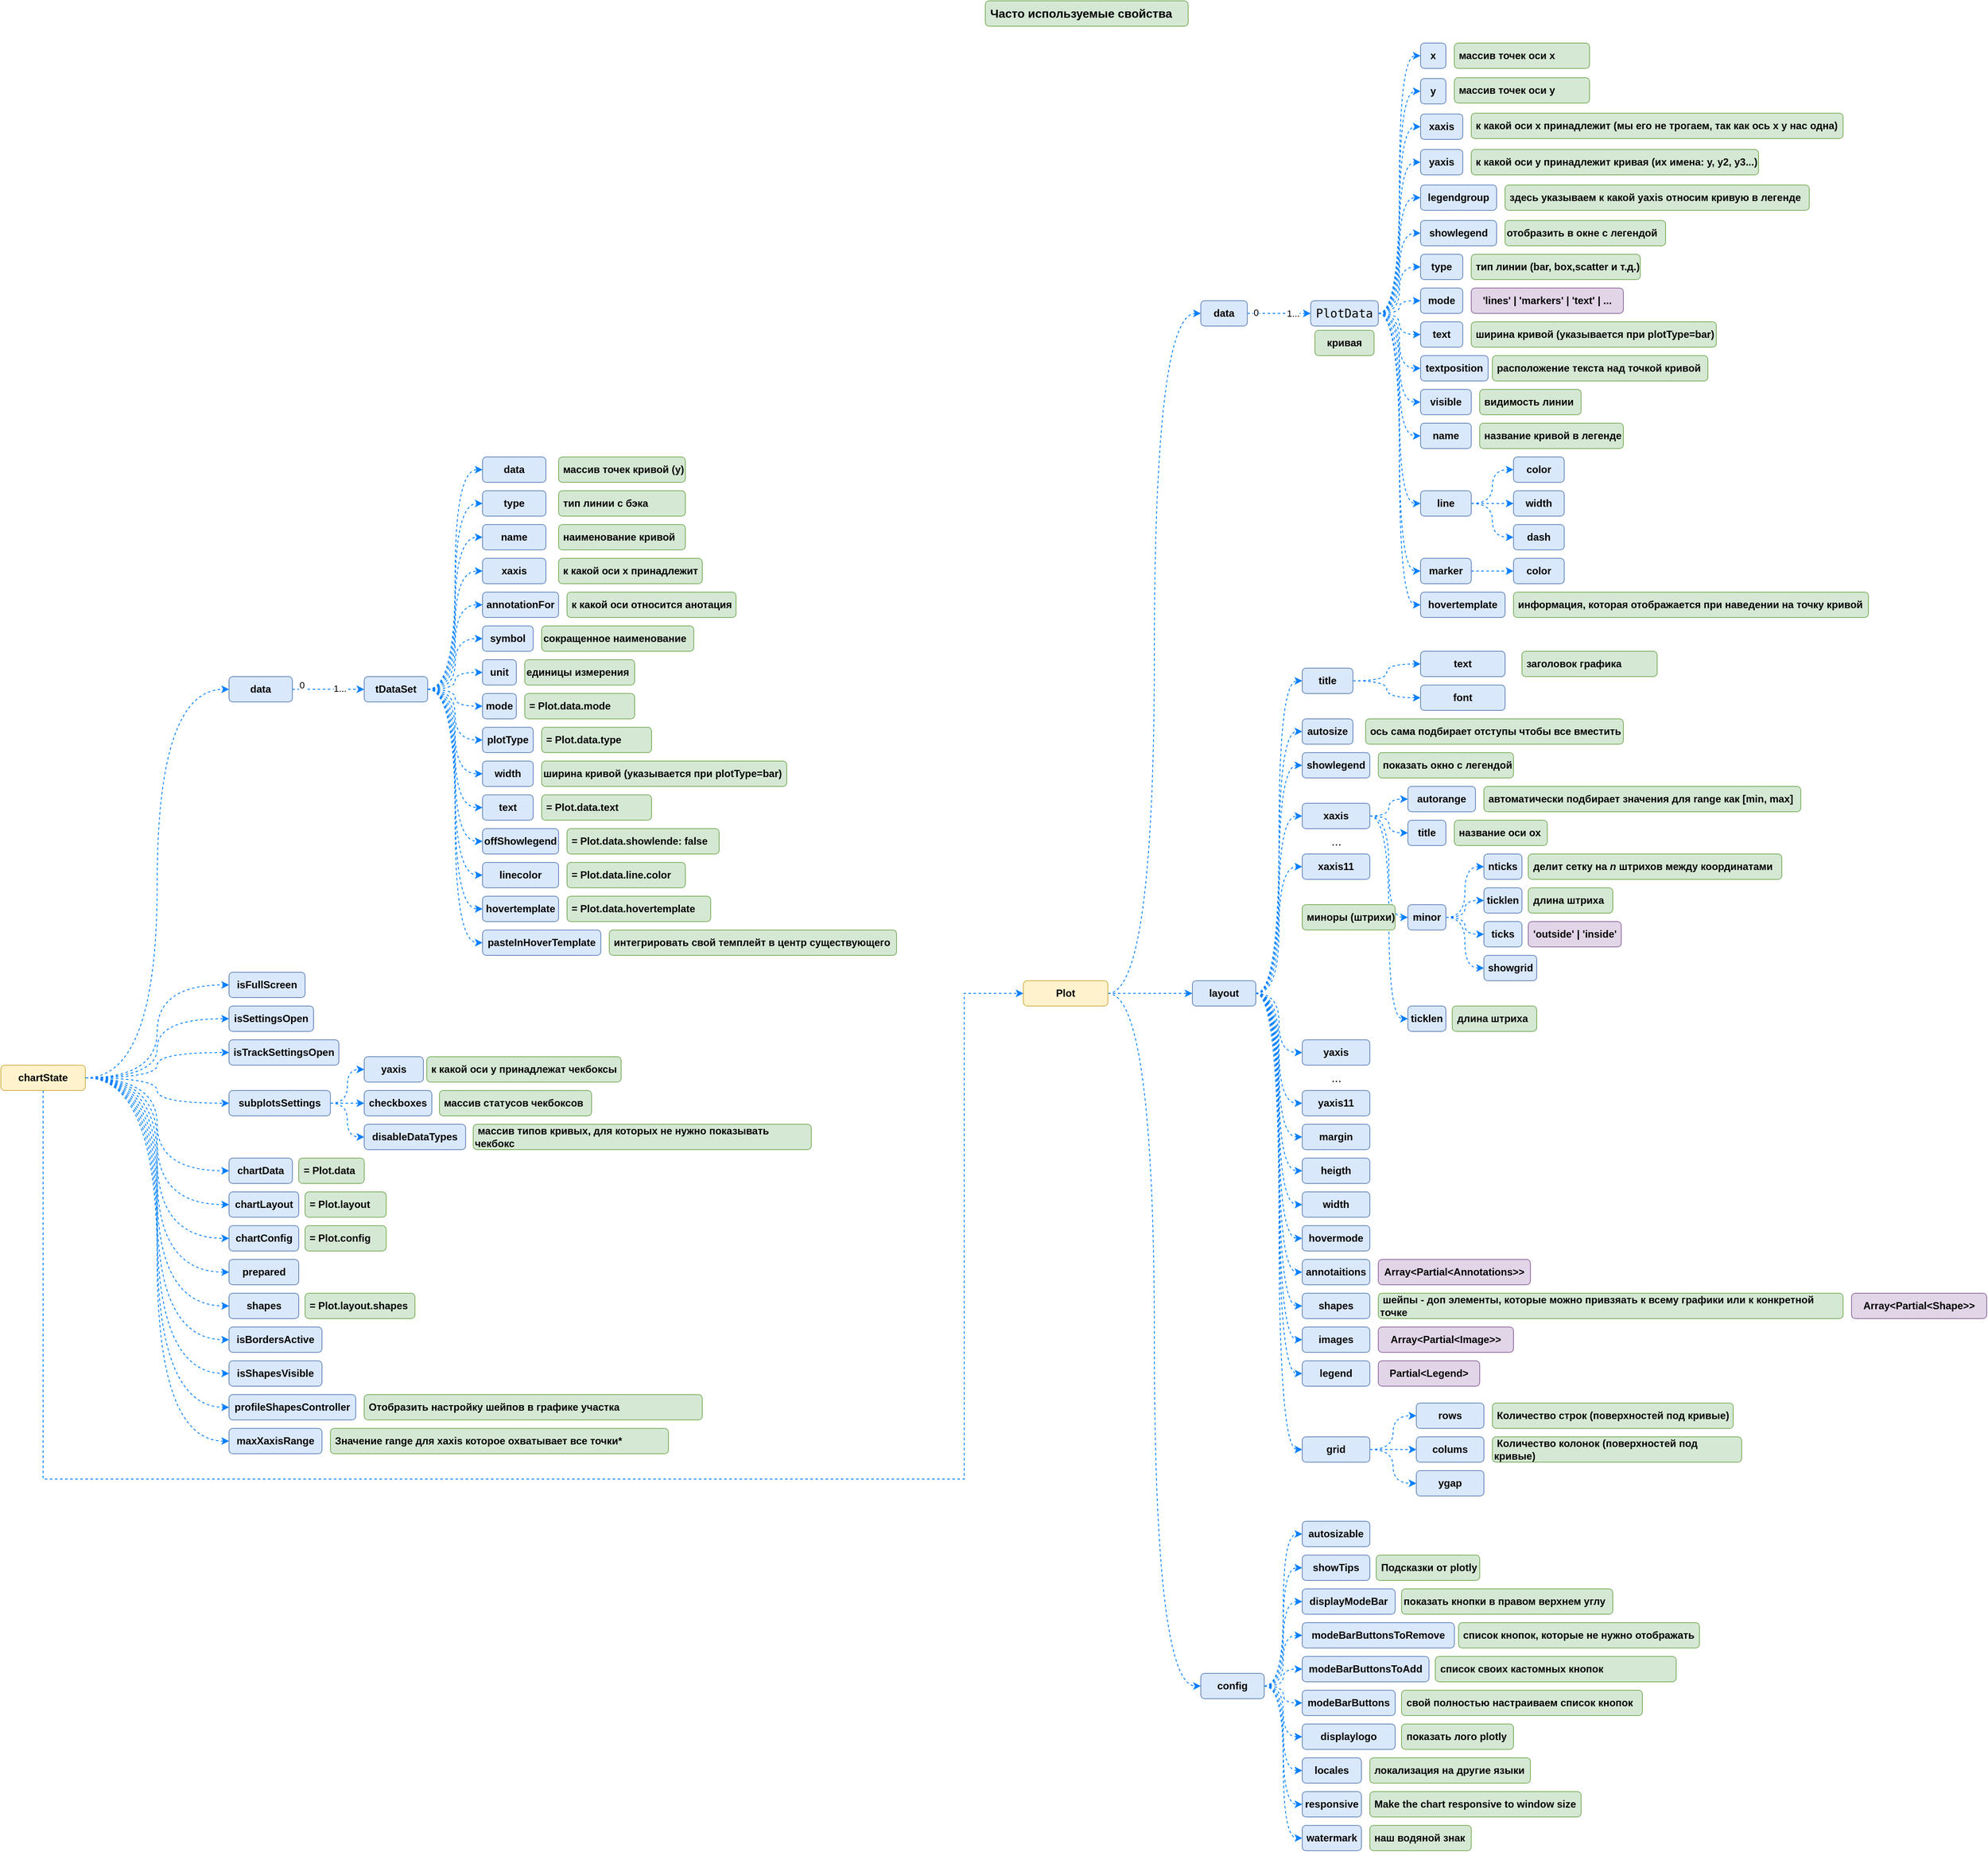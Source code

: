 <mxfile version="22.0.8" type="github" pages="3">
  <diagram name="Plotly" id="S_bzS8s4k4nJKGlNznGW">
    <mxGraphModel dx="2887" dy="1288" grid="1" gridSize="10" guides="1" tooltips="1" connect="1" arrows="1" fold="1" page="0" pageScale="1" pageWidth="827" pageHeight="1169" math="0" shadow="0">
      <root>
        <mxCell id="0" />
        <mxCell id="1" parent="0" />
        <mxCell id="7JA5W__535i6y169U8hf-3" style="edgeStyle=orthogonalEdgeStyle;rounded=0;orthogonalLoop=1;jettySize=auto;html=1;entryX=0;entryY=0.5;entryDx=0;entryDy=0;fillColor=#dae8fc;strokeColor=#007FFF;dashed=1;curved=1;" parent="1" source="7JA5W__535i6y169U8hf-1" target="7JA5W__535i6y169U8hf-2" edge="1">
          <mxGeometry relative="1" as="geometry" />
        </mxCell>
        <mxCell id="7JA5W__535i6y169U8hf-6" style="edgeStyle=orthogonalEdgeStyle;rounded=0;orthogonalLoop=1;jettySize=auto;html=1;entryX=0;entryY=0.5;entryDx=0;entryDy=0;strokeColor=#007FFF;fillColor=#dae8fc;dashed=1;curved=1;" parent="1" source="7JA5W__535i6y169U8hf-1" target="7JA5W__535i6y169U8hf-5" edge="1">
          <mxGeometry relative="1" as="geometry" />
        </mxCell>
        <mxCell id="7JA5W__535i6y169U8hf-8" style="edgeStyle=orthogonalEdgeStyle;rounded=0;orthogonalLoop=1;jettySize=auto;html=1;entryX=0;entryY=0.5;entryDx=0;entryDy=0;strokeColor=#007FFF;fillColor=#dae8fc;dashed=1;curved=1;" parent="1" source="7JA5W__535i6y169U8hf-1" target="7JA5W__535i6y169U8hf-7" edge="1">
          <mxGeometry relative="1" as="geometry" />
        </mxCell>
        <mxCell id="7JA5W__535i6y169U8hf-1" value="Plot" style="rounded=1;whiteSpace=wrap;html=1;fillColor=#fff2cc;strokeColor=#d6b656;fontStyle=1" parent="1" vertex="1">
          <mxGeometry x="210" y="1100" width="100" height="30" as="geometry" />
        </mxCell>
        <mxCell id="7JA5W__535i6y169U8hf-10" value="" style="edgeStyle=orthogonalEdgeStyle;rounded=0;orthogonalLoop=1;jettySize=auto;html=1;strokeColor=#007FFF;fillColor=#dae8fc;dashed=1;" parent="1" source="7JA5W__535i6y169U8hf-2" target="7JA5W__535i6y169U8hf-9" edge="1">
          <mxGeometry relative="1" as="geometry" />
        </mxCell>
        <mxCell id="7JA5W__535i6y169U8hf-11" value="0" style="edgeLabel;html=1;align=center;verticalAlign=middle;resizable=0;points=[];" parent="7JA5W__535i6y169U8hf-10" vertex="1" connectable="0">
          <mxGeometry x="-0.752" y="1" relative="1" as="geometry">
            <mxPoint as="offset" />
          </mxGeometry>
        </mxCell>
        <mxCell id="7JA5W__535i6y169U8hf-12" value="1..." style="edgeLabel;html=1;align=center;verticalAlign=middle;resizable=0;points=[];" parent="7JA5W__535i6y169U8hf-10" vertex="1" connectable="0">
          <mxGeometry x="0.322" relative="1" as="geometry">
            <mxPoint x="4" as="offset" />
          </mxGeometry>
        </mxCell>
        <mxCell id="7JA5W__535i6y169U8hf-2" value="data" style="rounded=1;whiteSpace=wrap;html=1;fillColor=#dae8fc;strokeColor=#6c8ebf;fontStyle=1" parent="1" vertex="1">
          <mxGeometry x="420" y="295" width="55" height="30" as="geometry" />
        </mxCell>
        <mxCell id="7JA5W__535i6y169U8hf-74" style="edgeStyle=orthogonalEdgeStyle;shape=connector;curved=1;rounded=0;orthogonalLoop=1;jettySize=auto;html=1;entryX=0;entryY=0.5;entryDx=0;entryDy=0;dashed=1;labelBackgroundColor=default;strokeColor=#007FFF;align=center;verticalAlign=middle;fontFamily=Helvetica;fontSize=11;fontColor=default;endArrow=classic;fillColor=#dae8fc;" parent="1" source="7JA5W__535i6y169U8hf-5" target="7JA5W__535i6y169U8hf-72" edge="1">
          <mxGeometry relative="1" as="geometry" />
        </mxCell>
        <mxCell id="7JA5W__535i6y169U8hf-81" style="edgeStyle=orthogonalEdgeStyle;shape=connector;curved=1;rounded=0;orthogonalLoop=1;jettySize=auto;html=1;entryX=0;entryY=0.5;entryDx=0;entryDy=0;dashed=1;labelBackgroundColor=default;strokeColor=#007FFF;align=center;verticalAlign=middle;fontFamily=Helvetica;fontSize=11;fontColor=default;endArrow=classic;fillColor=#dae8fc;" parent="1" source="7JA5W__535i6y169U8hf-5" target="7JA5W__535i6y169U8hf-79" edge="1">
          <mxGeometry relative="1" as="geometry" />
        </mxCell>
        <mxCell id="7JA5W__535i6y169U8hf-83" style="edgeStyle=orthogonalEdgeStyle;shape=connector;curved=1;rounded=0;orthogonalLoop=1;jettySize=auto;html=1;entryX=0;entryY=0.5;entryDx=0;entryDy=0;dashed=1;labelBackgroundColor=default;strokeColor=#007FFF;align=center;verticalAlign=middle;fontFamily=Helvetica;fontSize=11;fontColor=default;endArrow=classic;fillColor=#dae8fc;" parent="1" source="7JA5W__535i6y169U8hf-5" target="7JA5W__535i6y169U8hf-82" edge="1">
          <mxGeometry relative="1" as="geometry" />
        </mxCell>
        <mxCell id="7JA5W__535i6y169U8hf-86" style="edgeStyle=orthogonalEdgeStyle;shape=connector;curved=1;rounded=0;orthogonalLoop=1;jettySize=auto;html=1;entryX=0;entryY=0.5;entryDx=0;entryDy=0;dashed=1;labelBackgroundColor=default;strokeColor=#007FFF;align=center;verticalAlign=middle;fontFamily=Helvetica;fontSize=11;fontColor=default;endArrow=classic;fillColor=#dae8fc;" parent="1" source="7JA5W__535i6y169U8hf-5" target="7JA5W__535i6y169U8hf-85" edge="1">
          <mxGeometry relative="1" as="geometry" />
        </mxCell>
        <mxCell id="7JA5W__535i6y169U8hf-115" style="edgeStyle=orthogonalEdgeStyle;shape=connector;curved=1;rounded=0;orthogonalLoop=1;jettySize=auto;html=1;entryX=0;entryY=0.5;entryDx=0;entryDy=0;dashed=1;labelBackgroundColor=default;strokeColor=#007FFF;align=center;verticalAlign=middle;fontFamily=Helvetica;fontSize=11;fontColor=default;endArrow=classic;fillColor=#dae8fc;" parent="1" source="7JA5W__535i6y169U8hf-5" target="7JA5W__535i6y169U8hf-114" edge="1">
          <mxGeometry relative="1" as="geometry" />
        </mxCell>
        <mxCell id="7JA5W__535i6y169U8hf-121" style="edgeStyle=orthogonalEdgeStyle;shape=connector;curved=1;rounded=0;orthogonalLoop=1;jettySize=auto;html=1;entryX=0;entryY=0.5;entryDx=0;entryDy=0;dashed=1;labelBackgroundColor=default;strokeColor=#007FFF;align=center;verticalAlign=middle;fontFamily=Helvetica;fontSize=11;fontColor=default;endArrow=classic;fillColor=#dae8fc;" parent="1" source="7JA5W__535i6y169U8hf-5" target="7JA5W__535i6y169U8hf-117" edge="1">
          <mxGeometry relative="1" as="geometry" />
        </mxCell>
        <mxCell id="7JA5W__535i6y169U8hf-122" style="edgeStyle=orthogonalEdgeStyle;shape=connector;curved=1;rounded=0;orthogonalLoop=1;jettySize=auto;html=1;entryX=0;entryY=0.5;entryDx=0;entryDy=0;dashed=1;labelBackgroundColor=default;strokeColor=#007FFF;align=center;verticalAlign=middle;fontFamily=Helvetica;fontSize=11;fontColor=default;endArrow=classic;fillColor=#dae8fc;" parent="1" source="7JA5W__535i6y169U8hf-5" target="7JA5W__535i6y169U8hf-120" edge="1">
          <mxGeometry relative="1" as="geometry" />
        </mxCell>
        <mxCell id="7JA5W__535i6y169U8hf-145" style="edgeStyle=orthogonalEdgeStyle;shape=connector;curved=1;rounded=0;orthogonalLoop=1;jettySize=auto;html=1;entryX=0;entryY=0.5;entryDx=0;entryDy=0;dashed=1;labelBackgroundColor=default;strokeColor=#007FFF;align=center;verticalAlign=middle;fontFamily=Helvetica;fontSize=11;fontColor=default;endArrow=classic;fillColor=#dae8fc;" parent="1" source="7JA5W__535i6y169U8hf-5" target="7JA5W__535i6y169U8hf-123" edge="1">
          <mxGeometry relative="1" as="geometry" />
        </mxCell>
        <mxCell id="7JA5W__535i6y169U8hf-146" style="edgeStyle=orthogonalEdgeStyle;shape=connector;curved=1;rounded=0;orthogonalLoop=1;jettySize=auto;html=1;entryX=0;entryY=0.5;entryDx=0;entryDy=0;dashed=1;labelBackgroundColor=default;strokeColor=#007FFF;align=center;verticalAlign=middle;fontFamily=Helvetica;fontSize=11;fontColor=default;endArrow=classic;fillColor=#dae8fc;" parent="1" source="7JA5W__535i6y169U8hf-5" target="7JA5W__535i6y169U8hf-124" edge="1">
          <mxGeometry relative="1" as="geometry" />
        </mxCell>
        <mxCell id="7JA5W__535i6y169U8hf-147" style="edgeStyle=orthogonalEdgeStyle;shape=connector;curved=1;rounded=0;orthogonalLoop=1;jettySize=auto;html=1;entryX=0;entryY=0.5;entryDx=0;entryDy=0;dashed=1;labelBackgroundColor=default;strokeColor=#007FFF;align=center;verticalAlign=middle;fontFamily=Helvetica;fontSize=11;fontColor=default;endArrow=classic;fillColor=#dae8fc;" parent="1" source="7JA5W__535i6y169U8hf-5" target="7JA5W__535i6y169U8hf-125" edge="1">
          <mxGeometry relative="1" as="geometry" />
        </mxCell>
        <mxCell id="7JA5W__535i6y169U8hf-148" style="edgeStyle=orthogonalEdgeStyle;shape=connector;curved=1;rounded=0;orthogonalLoop=1;jettySize=auto;html=1;entryX=0;entryY=0.5;entryDx=0;entryDy=0;dashed=1;labelBackgroundColor=default;strokeColor=#007FFF;align=center;verticalAlign=middle;fontFamily=Helvetica;fontSize=11;fontColor=default;endArrow=classic;fillColor=#dae8fc;" parent="1" source="7JA5W__535i6y169U8hf-5" target="7JA5W__535i6y169U8hf-126" edge="1">
          <mxGeometry relative="1" as="geometry" />
        </mxCell>
        <mxCell id="7JA5W__535i6y169U8hf-149" style="edgeStyle=orthogonalEdgeStyle;shape=connector;curved=1;rounded=0;orthogonalLoop=1;jettySize=auto;html=1;entryX=0;entryY=0.5;entryDx=0;entryDy=0;dashed=1;labelBackgroundColor=default;strokeColor=#007FFF;align=center;verticalAlign=middle;fontFamily=Helvetica;fontSize=11;fontColor=default;endArrow=classic;fillColor=#dae8fc;" parent="1" source="7JA5W__535i6y169U8hf-5" target="7JA5W__535i6y169U8hf-132" edge="1">
          <mxGeometry relative="1" as="geometry" />
        </mxCell>
        <mxCell id="7JA5W__535i6y169U8hf-150" style="edgeStyle=orthogonalEdgeStyle;shape=connector;curved=1;rounded=0;orthogonalLoop=1;jettySize=auto;html=1;entryX=0;entryY=0.5;entryDx=0;entryDy=0;dashed=1;labelBackgroundColor=default;strokeColor=#007FFF;align=center;verticalAlign=middle;fontFamily=Helvetica;fontSize=11;fontColor=default;endArrow=classic;fillColor=#dae8fc;" parent="1" source="7JA5W__535i6y169U8hf-5" target="7JA5W__535i6y169U8hf-127" edge="1">
          <mxGeometry relative="1" as="geometry" />
        </mxCell>
        <mxCell id="7JA5W__535i6y169U8hf-151" style="edgeStyle=orthogonalEdgeStyle;shape=connector;curved=1;rounded=0;orthogonalLoop=1;jettySize=auto;html=1;entryX=0;entryY=0.5;entryDx=0;entryDy=0;dashed=1;labelBackgroundColor=default;strokeColor=#007FFF;align=center;verticalAlign=middle;fontFamily=Helvetica;fontSize=11;fontColor=default;endArrow=classic;fillColor=#dae8fc;" parent="1" source="7JA5W__535i6y169U8hf-5" target="7JA5W__535i6y169U8hf-129" edge="1">
          <mxGeometry relative="1" as="geometry" />
        </mxCell>
        <mxCell id="7JA5W__535i6y169U8hf-152" style="edgeStyle=orthogonalEdgeStyle;shape=connector;curved=1;rounded=0;orthogonalLoop=1;jettySize=auto;html=1;entryX=0;entryY=0.5;entryDx=0;entryDy=0;dashed=1;labelBackgroundColor=default;strokeColor=#007FFF;align=center;verticalAlign=middle;fontFamily=Helvetica;fontSize=11;fontColor=default;endArrow=classic;fillColor=#dae8fc;" parent="1" source="7JA5W__535i6y169U8hf-5" target="7JA5W__535i6y169U8hf-131" edge="1">
          <mxGeometry relative="1" as="geometry" />
        </mxCell>
        <mxCell id="7JA5W__535i6y169U8hf-153" style="edgeStyle=orthogonalEdgeStyle;shape=connector;curved=1;rounded=0;orthogonalLoop=1;jettySize=auto;html=1;entryX=0;entryY=0.5;entryDx=0;entryDy=0;dashed=1;labelBackgroundColor=default;strokeColor=#007FFF;align=center;verticalAlign=middle;fontFamily=Helvetica;fontSize=11;fontColor=default;endArrow=classic;fillColor=#dae8fc;" parent="1" source="7JA5W__535i6y169U8hf-5" target="7JA5W__535i6y169U8hf-138" edge="1">
          <mxGeometry relative="1" as="geometry" />
        </mxCell>
        <mxCell id="7JA5W__535i6y169U8hf-5" value="layout" style="rounded=1;whiteSpace=wrap;html=1;fillColor=#dae8fc;strokeColor=#6c8ebf;fontStyle=1" parent="1" vertex="1">
          <mxGeometry x="410" y="1100" width="75" height="30" as="geometry" />
        </mxCell>
        <mxCell id="7JA5W__535i6y169U8hf-159" style="edgeStyle=orthogonalEdgeStyle;shape=connector;curved=1;rounded=0;orthogonalLoop=1;jettySize=auto;html=1;entryX=0;entryY=0.5;entryDx=0;entryDy=0;dashed=1;labelBackgroundColor=default;strokeColor=#007FFF;align=center;verticalAlign=middle;fontFamily=Helvetica;fontSize=11;fontColor=default;endArrow=classic;fillColor=#dae8fc;" parent="1" source="7JA5W__535i6y169U8hf-7" target="7JA5W__535i6y169U8hf-158" edge="1">
          <mxGeometry relative="1" as="geometry" />
        </mxCell>
        <mxCell id="7JA5W__535i6y169U8hf-161" style="edgeStyle=orthogonalEdgeStyle;shape=connector;curved=1;rounded=0;orthogonalLoop=1;jettySize=auto;html=1;entryX=0;entryY=0.5;entryDx=0;entryDy=0;dashed=1;labelBackgroundColor=default;strokeColor=#007FFF;align=center;verticalAlign=middle;fontFamily=Helvetica;fontSize=11;fontColor=default;endArrow=classic;fillColor=#dae8fc;" parent="1" source="7JA5W__535i6y169U8hf-7" target="7JA5W__535i6y169U8hf-160" edge="1">
          <mxGeometry relative="1" as="geometry" />
        </mxCell>
        <mxCell id="7JA5W__535i6y169U8hf-164" style="edgeStyle=orthogonalEdgeStyle;shape=connector;curved=1;rounded=0;orthogonalLoop=1;jettySize=auto;html=1;entryX=0;entryY=0.5;entryDx=0;entryDy=0;dashed=1;labelBackgroundColor=default;strokeColor=#007FFF;align=center;verticalAlign=middle;fontFamily=Helvetica;fontSize=11;fontColor=default;endArrow=classic;fillColor=#dae8fc;" parent="1" source="7JA5W__535i6y169U8hf-7" target="7JA5W__535i6y169U8hf-163" edge="1">
          <mxGeometry relative="1" as="geometry" />
        </mxCell>
        <mxCell id="7JA5W__535i6y169U8hf-167" style="edgeStyle=orthogonalEdgeStyle;shape=connector;curved=1;rounded=0;orthogonalLoop=1;jettySize=auto;html=1;entryX=0;entryY=0.5;entryDx=0;entryDy=0;dashed=1;labelBackgroundColor=default;strokeColor=#007FFF;align=center;verticalAlign=middle;fontFamily=Helvetica;fontSize=11;fontColor=default;endArrow=classic;fillColor=#dae8fc;" parent="1" source="7JA5W__535i6y169U8hf-7" target="7JA5W__535i6y169U8hf-166" edge="1">
          <mxGeometry relative="1" as="geometry" />
        </mxCell>
        <mxCell id="7JA5W__535i6y169U8hf-172" style="edgeStyle=orthogonalEdgeStyle;shape=connector;curved=1;rounded=0;orthogonalLoop=1;jettySize=auto;html=1;entryX=0;entryY=0.5;entryDx=0;entryDy=0;dashed=1;labelBackgroundColor=default;strokeColor=#007FFF;align=center;verticalAlign=middle;fontFamily=Helvetica;fontSize=11;fontColor=default;endArrow=classic;fillColor=#dae8fc;" parent="1" source="7JA5W__535i6y169U8hf-7" target="7JA5W__535i6y169U8hf-169" edge="1">
          <mxGeometry relative="1" as="geometry" />
        </mxCell>
        <mxCell id="7JA5W__535i6y169U8hf-174" style="edgeStyle=orthogonalEdgeStyle;shape=connector;curved=1;rounded=0;orthogonalLoop=1;jettySize=auto;html=1;entryX=0;entryY=0.5;entryDx=0;entryDy=0;dashed=1;labelBackgroundColor=default;strokeColor=#007FFF;align=center;verticalAlign=middle;fontFamily=Helvetica;fontSize=11;fontColor=default;endArrow=classic;fillColor=#dae8fc;" parent="1" source="7JA5W__535i6y169U8hf-7" target="7JA5W__535i6y169U8hf-173" edge="1">
          <mxGeometry relative="1" as="geometry" />
        </mxCell>
        <mxCell id="7JA5W__535i6y169U8hf-177" style="edgeStyle=orthogonalEdgeStyle;shape=connector;curved=1;rounded=0;orthogonalLoop=1;jettySize=auto;html=1;entryX=0;entryY=0.5;entryDx=0;entryDy=0;dashed=1;labelBackgroundColor=default;strokeColor=#007FFF;align=center;verticalAlign=middle;fontFamily=Helvetica;fontSize=11;fontColor=default;endArrow=classic;fillColor=#dae8fc;" parent="1" source="7JA5W__535i6y169U8hf-7" target="7JA5W__535i6y169U8hf-176" edge="1">
          <mxGeometry relative="1" as="geometry" />
        </mxCell>
        <mxCell id="7JA5W__535i6y169U8hf-180" style="edgeStyle=orthogonalEdgeStyle;shape=connector;curved=1;rounded=0;orthogonalLoop=1;jettySize=auto;html=1;entryX=0;entryY=0.5;entryDx=0;entryDy=0;dashed=1;labelBackgroundColor=default;strokeColor=#007FFF;align=center;verticalAlign=middle;fontFamily=Helvetica;fontSize=11;fontColor=default;endArrow=classic;fillColor=#dae8fc;" parent="1" source="7JA5W__535i6y169U8hf-7" target="7JA5W__535i6y169U8hf-179" edge="1">
          <mxGeometry relative="1" as="geometry" />
        </mxCell>
        <mxCell id="7JA5W__535i6y169U8hf-184" style="edgeStyle=orthogonalEdgeStyle;shape=connector;curved=1;rounded=0;orthogonalLoop=1;jettySize=auto;html=1;entryX=0;entryY=0.5;entryDx=0;entryDy=0;dashed=1;labelBackgroundColor=default;strokeColor=#007FFF;align=center;verticalAlign=middle;fontFamily=Helvetica;fontSize=11;fontColor=default;endArrow=classic;fillColor=#dae8fc;" parent="1" source="7JA5W__535i6y169U8hf-7" target="7JA5W__535i6y169U8hf-182" edge="1">
          <mxGeometry relative="1" as="geometry" />
        </mxCell>
        <mxCell id="7JA5W__535i6y169U8hf-187" style="edgeStyle=orthogonalEdgeStyle;shape=connector;curved=1;rounded=0;orthogonalLoop=1;jettySize=auto;html=1;entryX=0;entryY=0.5;entryDx=0;entryDy=0;dashed=1;labelBackgroundColor=default;strokeColor=#007FFF;align=center;verticalAlign=middle;fontFamily=Helvetica;fontSize=11;fontColor=default;endArrow=classic;fillColor=#dae8fc;" parent="1" source="7JA5W__535i6y169U8hf-7" target="7JA5W__535i6y169U8hf-185" edge="1">
          <mxGeometry relative="1" as="geometry" />
        </mxCell>
        <mxCell id="7JA5W__535i6y169U8hf-7" value="config" style="rounded=1;whiteSpace=wrap;html=1;fillColor=#dae8fc;strokeColor=#6c8ebf;fontStyle=1" parent="1" vertex="1">
          <mxGeometry x="420" y="1920" width="75" height="30" as="geometry" />
        </mxCell>
        <mxCell id="7JA5W__535i6y169U8hf-20" style="edgeStyle=orthogonalEdgeStyle;shape=connector;curved=1;rounded=0;orthogonalLoop=1;jettySize=auto;html=1;entryX=0;entryY=0.5;entryDx=0;entryDy=0;dashed=1;labelBackgroundColor=default;strokeColor=#007FFF;align=center;verticalAlign=middle;fontFamily=Helvetica;fontSize=11;fontColor=default;endArrow=classic;fillColor=#dae8fc;" parent="1" source="7JA5W__535i6y169U8hf-9" target="7JA5W__535i6y169U8hf-16" edge="1">
          <mxGeometry relative="1" as="geometry" />
        </mxCell>
        <mxCell id="7JA5W__535i6y169U8hf-21" style="edgeStyle=orthogonalEdgeStyle;shape=connector;curved=1;rounded=0;orthogonalLoop=1;jettySize=auto;html=1;entryX=0;entryY=0.5;entryDx=0;entryDy=0;dashed=1;labelBackgroundColor=default;strokeColor=#007FFF;align=center;verticalAlign=middle;fontFamily=Helvetica;fontSize=11;fontColor=default;endArrow=classic;fillColor=#dae8fc;" parent="1" source="7JA5W__535i6y169U8hf-9" target="7JA5W__535i6y169U8hf-18" edge="1">
          <mxGeometry relative="1" as="geometry" />
        </mxCell>
        <mxCell id="7JA5W__535i6y169U8hf-25" style="edgeStyle=orthogonalEdgeStyle;shape=connector;curved=1;rounded=0;orthogonalLoop=1;jettySize=auto;html=1;entryX=0;entryY=0.5;entryDx=0;entryDy=0;dashed=1;labelBackgroundColor=default;strokeColor=#007FFF;align=center;verticalAlign=middle;fontFamily=Helvetica;fontSize=11;fontColor=default;endArrow=classic;fillColor=#dae8fc;" parent="1" source="7JA5W__535i6y169U8hf-9" target="7JA5W__535i6y169U8hf-22" edge="1">
          <mxGeometry relative="1" as="geometry" />
        </mxCell>
        <mxCell id="7JA5W__535i6y169U8hf-28" style="edgeStyle=orthogonalEdgeStyle;shape=connector;curved=1;rounded=0;orthogonalLoop=1;jettySize=auto;html=1;entryX=0;entryY=0.5;entryDx=0;entryDy=0;dashed=1;labelBackgroundColor=default;strokeColor=#007FFF;align=center;verticalAlign=middle;fontFamily=Helvetica;fontSize=11;fontColor=default;endArrow=classic;fillColor=#dae8fc;" parent="1" source="7JA5W__535i6y169U8hf-9" target="7JA5W__535i6y169U8hf-26" edge="1">
          <mxGeometry relative="1" as="geometry" />
        </mxCell>
        <mxCell id="7JA5W__535i6y169U8hf-30" style="edgeStyle=orthogonalEdgeStyle;shape=connector;curved=1;rounded=0;orthogonalLoop=1;jettySize=auto;html=1;entryX=0;entryY=0.5;entryDx=0;entryDy=0;dashed=1;labelBackgroundColor=default;strokeColor=#007FFF;align=center;verticalAlign=middle;fontFamily=Helvetica;fontSize=11;fontColor=default;endArrow=classic;fillColor=#dae8fc;" parent="1" source="7JA5W__535i6y169U8hf-9" target="7JA5W__535i6y169U8hf-29" edge="1">
          <mxGeometry relative="1" as="geometry" />
        </mxCell>
        <mxCell id="7JA5W__535i6y169U8hf-33" style="edgeStyle=orthogonalEdgeStyle;shape=connector;curved=1;rounded=0;orthogonalLoop=1;jettySize=auto;html=1;entryX=0;entryY=0.5;entryDx=0;entryDy=0;dashed=1;labelBackgroundColor=default;strokeColor=#007FFF;align=center;verticalAlign=middle;fontFamily=Helvetica;fontSize=11;fontColor=default;endArrow=classic;fillColor=#dae8fc;" parent="1" source="7JA5W__535i6y169U8hf-9" target="7JA5W__535i6y169U8hf-32" edge="1">
          <mxGeometry relative="1" as="geometry" />
        </mxCell>
        <mxCell id="7JA5W__535i6y169U8hf-38" style="edgeStyle=orthogonalEdgeStyle;shape=connector;curved=1;rounded=0;orthogonalLoop=1;jettySize=auto;html=1;entryX=0;entryY=0.5;entryDx=0;entryDy=0;dashed=1;labelBackgroundColor=default;strokeColor=#007FFF;align=center;verticalAlign=middle;fontFamily=Helvetica;fontSize=11;fontColor=default;endArrow=classic;fillColor=#dae8fc;" parent="1" source="7JA5W__535i6y169U8hf-9" target="7JA5W__535i6y169U8hf-35" edge="1">
          <mxGeometry relative="1" as="geometry" />
        </mxCell>
        <mxCell id="7JA5W__535i6y169U8hf-40" style="edgeStyle=orthogonalEdgeStyle;shape=connector;curved=1;rounded=0;orthogonalLoop=1;jettySize=auto;html=1;entryX=0;entryY=0.5;entryDx=0;entryDy=0;dashed=1;labelBackgroundColor=default;strokeColor=#007FFF;align=center;verticalAlign=middle;fontFamily=Helvetica;fontSize=11;fontColor=default;endArrow=classic;fillColor=#dae8fc;" parent="1" source="7JA5W__535i6y169U8hf-9" target="7JA5W__535i6y169U8hf-39" edge="1">
          <mxGeometry relative="1" as="geometry" />
        </mxCell>
        <mxCell id="7JA5W__535i6y169U8hf-47" style="edgeStyle=orthogonalEdgeStyle;shape=connector;curved=1;rounded=0;orthogonalLoop=1;jettySize=auto;html=1;entryX=0;entryY=0.5;entryDx=0;entryDy=0;dashed=1;labelBackgroundColor=default;strokeColor=#007FFF;align=center;verticalAlign=middle;fontFamily=Helvetica;fontSize=11;fontColor=default;endArrow=classic;fillColor=#dae8fc;" parent="1" source="7JA5W__535i6y169U8hf-9" target="7JA5W__535i6y169U8hf-45" edge="1">
          <mxGeometry relative="1" as="geometry" />
        </mxCell>
        <mxCell id="7JA5W__535i6y169U8hf-49" style="edgeStyle=orthogonalEdgeStyle;shape=connector;curved=1;rounded=0;orthogonalLoop=1;jettySize=auto;html=1;entryX=0;entryY=0.5;entryDx=0;entryDy=0;dashed=1;labelBackgroundColor=default;strokeColor=#007FFF;align=center;verticalAlign=middle;fontFamily=Helvetica;fontSize=11;fontColor=default;endArrow=classic;fillColor=#dae8fc;" parent="1" source="7JA5W__535i6y169U8hf-9" target="7JA5W__535i6y169U8hf-48" edge="1">
          <mxGeometry relative="1" as="geometry" />
        </mxCell>
        <mxCell id="7JA5W__535i6y169U8hf-53" style="edgeStyle=orthogonalEdgeStyle;shape=connector;curved=1;rounded=0;orthogonalLoop=1;jettySize=auto;html=1;entryX=0;entryY=0.5;entryDx=0;entryDy=0;dashed=1;labelBackgroundColor=default;strokeColor=#007FFF;align=center;verticalAlign=middle;fontFamily=Helvetica;fontSize=11;fontColor=default;endArrow=classic;fillColor=#dae8fc;" parent="1" source="7JA5W__535i6y169U8hf-9" target="7JA5W__535i6y169U8hf-51" edge="1">
          <mxGeometry relative="1" as="geometry" />
        </mxCell>
        <mxCell id="7JA5W__535i6y169U8hf-56" style="edgeStyle=orthogonalEdgeStyle;shape=connector;curved=1;rounded=0;orthogonalLoop=1;jettySize=auto;html=1;entryX=0;entryY=0.5;entryDx=0;entryDy=0;dashed=1;labelBackgroundColor=default;strokeColor=#007FFF;align=center;verticalAlign=middle;fontFamily=Helvetica;fontSize=11;fontColor=default;endArrow=classic;fillColor=#dae8fc;" parent="1" source="7JA5W__535i6y169U8hf-9" target="7JA5W__535i6y169U8hf-54" edge="1">
          <mxGeometry relative="1" as="geometry" />
        </mxCell>
        <mxCell id="7JA5W__535i6y169U8hf-58" style="edgeStyle=orthogonalEdgeStyle;shape=connector;curved=1;rounded=0;orthogonalLoop=1;jettySize=auto;html=1;entryX=0;entryY=0.5;entryDx=0;entryDy=0;dashed=1;labelBackgroundColor=default;strokeColor=#007FFF;align=center;verticalAlign=middle;fontFamily=Helvetica;fontSize=11;fontColor=default;endArrow=classic;fillColor=#dae8fc;" parent="1" source="7JA5W__535i6y169U8hf-9" target="7JA5W__535i6y169U8hf-57" edge="1">
          <mxGeometry relative="1" as="geometry" />
        </mxCell>
        <mxCell id="7JA5W__535i6y169U8hf-68" style="edgeStyle=orthogonalEdgeStyle;shape=connector;curved=1;rounded=0;orthogonalLoop=1;jettySize=auto;html=1;entryX=0;entryY=0.5;entryDx=0;entryDy=0;dashed=1;labelBackgroundColor=default;strokeColor=#007FFF;align=center;verticalAlign=middle;fontFamily=Helvetica;fontSize=11;fontColor=default;endArrow=classic;fillColor=#dae8fc;" parent="1" source="7JA5W__535i6y169U8hf-9" target="7JA5W__535i6y169U8hf-65" edge="1">
          <mxGeometry relative="1" as="geometry" />
        </mxCell>
        <mxCell id="7JA5W__535i6y169U8hf-70" style="edgeStyle=orthogonalEdgeStyle;shape=connector;curved=1;rounded=0;orthogonalLoop=1;jettySize=auto;html=1;entryX=0;entryY=0.5;entryDx=0;entryDy=0;dashed=1;labelBackgroundColor=default;strokeColor=#007FFF;align=center;verticalAlign=middle;fontFamily=Helvetica;fontSize=11;fontColor=default;endArrow=classic;fillColor=#dae8fc;" parent="1" source="7JA5W__535i6y169U8hf-9" target="7JA5W__535i6y169U8hf-69" edge="1">
          <mxGeometry relative="1" as="geometry" />
        </mxCell>
        <mxCell id="7JA5W__535i6y169U8hf-9" value="&lt;div style=&quot;font-family: &amp;quot;Droid Sans Mono&amp;quot;, &amp;quot;monospace&amp;quot;, monospace; font-weight: normal; font-size: 14px; line-height: 19px;&quot;&gt;PlotData&lt;/div&gt;" style="whiteSpace=wrap;html=1;fillColor=#dae8fc;strokeColor=#6c8ebf;rounded=1;fontStyle=1;" parent="1" vertex="1">
          <mxGeometry x="550" y="295" width="80" height="30" as="geometry" />
        </mxCell>
        <mxCell id="7JA5W__535i6y169U8hf-16" value="x" style="whiteSpace=wrap;html=1;fillColor=#dae8fc;strokeColor=#6c8ebf;rounded=1;fontStyle=1;" parent="1" vertex="1">
          <mxGeometry x="680" y="-10" width="30" height="30" as="geometry" />
        </mxCell>
        <mxCell id="7JA5W__535i6y169U8hf-17" value="&amp;nbsp;массив точек оси x" style="whiteSpace=wrap;html=1;fillColor=#d5e8d4;strokeColor=#82b366;rounded=1;fontStyle=1;align=left;" parent="1" vertex="1">
          <mxGeometry x="720" y="-10" width="160" height="30" as="geometry" />
        </mxCell>
        <mxCell id="7JA5W__535i6y169U8hf-18" value="y" style="whiteSpace=wrap;html=1;fillColor=#dae8fc;strokeColor=#6c8ebf;rounded=1;fontStyle=1;" parent="1" vertex="1">
          <mxGeometry x="680" y="32" width="30" height="30" as="geometry" />
        </mxCell>
        <mxCell id="7JA5W__535i6y169U8hf-19" value="&amp;nbsp;массив точек оси y" style="whiteSpace=wrap;html=1;fillColor=#d5e8d4;strokeColor=#82b366;rounded=1;fontStyle=1;align=left;" parent="1" vertex="1">
          <mxGeometry x="720" y="31" width="160" height="30" as="geometry" />
        </mxCell>
        <mxCell id="7JA5W__535i6y169U8hf-22" value="legendgroup" style="whiteSpace=wrap;html=1;fillColor=#dae8fc;strokeColor=#6c8ebf;rounded=1;fontStyle=1;" parent="1" vertex="1">
          <mxGeometry x="680" y="158" width="90" height="30" as="geometry" />
        </mxCell>
        <mxCell id="7JA5W__535i6y169U8hf-24" value="&amp;nbsp;здесь указываем к какой yaxis относим кривую в легенде" style="whiteSpace=wrap;html=1;fillColor=#d5e8d4;strokeColor=#82b366;rounded=1;fontStyle=1;align=left;" parent="1" vertex="1">
          <mxGeometry x="780" y="158" width="360" height="30" as="geometry" />
        </mxCell>
        <mxCell id="7JA5W__535i6y169U8hf-26" value="xaxis" style="whiteSpace=wrap;html=1;fillColor=#dae8fc;strokeColor=#6c8ebf;rounded=1;fontStyle=1;" parent="1" vertex="1">
          <mxGeometry x="680" y="74" width="50" height="30" as="geometry" />
        </mxCell>
        <mxCell id="7JA5W__535i6y169U8hf-27" value="&amp;nbsp;к какой оси x принадлежит (мы его не трогаем, так как ось x у нас одна)" style="whiteSpace=wrap;html=1;fillColor=#d5e8d4;strokeColor=#82b366;rounded=1;fontStyle=1;align=left;" parent="1" vertex="1">
          <mxGeometry x="740" y="73" width="440" height="30" as="geometry" />
        </mxCell>
        <mxCell id="7JA5W__535i6y169U8hf-29" value="yaxis" style="whiteSpace=wrap;html=1;fillColor=#dae8fc;strokeColor=#6c8ebf;rounded=1;fontStyle=1;" parent="1" vertex="1">
          <mxGeometry x="680" y="116" width="50" height="30" as="geometry" />
        </mxCell>
        <mxCell id="7JA5W__535i6y169U8hf-31" value="&amp;nbsp;к какой оси y принадлежит кривая (их имена: y, y2, y3...)" style="whiteSpace=wrap;html=1;fillColor=#d5e8d4;strokeColor=#82b366;rounded=1;fontStyle=1;align=left;" parent="1" vertex="1">
          <mxGeometry x="740" y="116" width="340" height="30" as="geometry" />
        </mxCell>
        <mxCell id="7JA5W__535i6y169U8hf-32" value="showlegend" style="rounded=1;whiteSpace=wrap;html=1;fillColor=#dae8fc;strokeColor=#6c8ebf;fontStyle=1;glass=0;shadow=0;" parent="1" vertex="1">
          <mxGeometry x="680" y="200" width="90" height="30" as="geometry" />
        </mxCell>
        <mxCell id="7JA5W__535i6y169U8hf-34" value="отобразить в окне с легендой" style="whiteSpace=wrap;html=1;fillColor=#d5e8d4;strokeColor=#82b366;rounded=1;fontStyle=1;align=left;" parent="1" vertex="1">
          <mxGeometry x="780" y="200" width="190" height="30" as="geometry" />
        </mxCell>
        <mxCell id="7JA5W__535i6y169U8hf-35" value="type" style="rounded=1;whiteSpace=wrap;html=1;fillColor=#dae8fc;strokeColor=#6c8ebf;fontStyle=1;glass=0;shadow=0;" parent="1" vertex="1">
          <mxGeometry x="680" y="240" width="50" height="30" as="geometry" />
        </mxCell>
        <mxCell id="7JA5W__535i6y169U8hf-36" value="&amp;nbsp;тип линии (bar, box,scatter и т.д.&lt;span style=&quot;background-color: initial;&quot;&gt;)&lt;/span&gt;" style="whiteSpace=wrap;html=1;fillColor=#d5e8d4;strokeColor=#82b366;rounded=1;fontStyle=1;align=left;" parent="1" vertex="1">
          <mxGeometry x="740" y="240" width="200" height="30" as="geometry" />
        </mxCell>
        <mxCell id="7JA5W__535i6y169U8hf-37" value="&amp;nbsp;Часто используемые свойства" style="rounded=1;whiteSpace=wrap;html=1;fillColor=#d5e8d4;strokeColor=#82b366;fontStyle=1;fontSize=14;align=left;" parent="1" vertex="1">
          <mxGeometry x="165" y="-60" width="240" height="30" as="geometry" />
        </mxCell>
        <mxCell id="7JA5W__535i6y169U8hf-39" value="mode" style="rounded=1;whiteSpace=wrap;html=1;fillColor=#dae8fc;strokeColor=#6c8ebf;fontStyle=1;glass=0;shadow=0;" parent="1" vertex="1">
          <mxGeometry x="680" y="280" width="50" height="30" as="geometry" />
        </mxCell>
        <mxCell id="7JA5W__535i6y169U8hf-41" value="&#39;lines&#39; | &#39;markers&#39; | &#39;text&#39; | ..." style="rounded=1;whiteSpace=wrap;html=1;fillColor=#e1d5e7;strokeColor=#9673a6;fontStyle=1;glass=0;shadow=0;" parent="1" vertex="1">
          <mxGeometry x="740" y="280" width="180" height="30" as="geometry" />
        </mxCell>
        <mxCell id="7JA5W__535i6y169U8hf-45" value="text" style="rounded=1;whiteSpace=wrap;html=1;fillColor=#dae8fc;strokeColor=#6c8ebf;fontStyle=1;glass=0;shadow=0;" parent="1" vertex="1">
          <mxGeometry x="680" y="320" width="50" height="30" as="geometry" />
        </mxCell>
        <mxCell id="7JA5W__535i6y169U8hf-46" value="&amp;nbsp;ширина кривой (указывается при plotType=bar)" style="whiteSpace=wrap;html=1;fillColor=#d5e8d4;strokeColor=#82b366;rounded=1;fontStyle=1;align=left;" parent="1" vertex="1">
          <mxGeometry x="740" y="320" width="290" height="30" as="geometry" />
        </mxCell>
        <mxCell id="7JA5W__535i6y169U8hf-48" value="textposition" style="rounded=1;whiteSpace=wrap;html=1;fillColor=#dae8fc;strokeColor=#6c8ebf;fontStyle=1;glass=0;shadow=0;" parent="1" vertex="1">
          <mxGeometry x="680" y="360" width="80" height="30" as="geometry" />
        </mxCell>
        <mxCell id="7JA5W__535i6y169U8hf-50" value="&amp;nbsp;расположение текста над точкой кривой" style="whiteSpace=wrap;html=1;fillColor=#d5e8d4;strokeColor=#82b366;rounded=1;fontStyle=1;align=left;" parent="1" vertex="1">
          <mxGeometry x="765" y="360" width="255" height="30" as="geometry" />
        </mxCell>
        <mxCell id="7JA5W__535i6y169U8hf-51" value="visible" style="rounded=1;whiteSpace=wrap;html=1;fillColor=#dae8fc;strokeColor=#6c8ebf;fontStyle=1;glass=0;shadow=0;" parent="1" vertex="1">
          <mxGeometry x="680" y="400" width="60" height="30" as="geometry" />
        </mxCell>
        <mxCell id="7JA5W__535i6y169U8hf-52" value="&amp;nbsp;видимость линии" style="whiteSpace=wrap;html=1;fillColor=#d5e8d4;strokeColor=#82b366;rounded=1;fontStyle=1;align=left;" parent="1" vertex="1">
          <mxGeometry x="750" y="400" width="120" height="30" as="geometry" />
        </mxCell>
        <mxCell id="7JA5W__535i6y169U8hf-54" value="name" style="rounded=1;whiteSpace=wrap;html=1;fillColor=#dae8fc;strokeColor=#6c8ebf;fontStyle=1;glass=0;shadow=0;" parent="1" vertex="1">
          <mxGeometry x="680" y="440" width="60" height="30" as="geometry" />
        </mxCell>
        <mxCell id="7JA5W__535i6y169U8hf-55" value="&amp;nbsp;название кривой в легенде" style="whiteSpace=wrap;html=1;fillColor=#d5e8d4;strokeColor=#82b366;rounded=1;fontStyle=1;align=left;" parent="1" vertex="1">
          <mxGeometry x="750" y="440" width="170" height="30" as="geometry" />
        </mxCell>
        <mxCell id="7JA5W__535i6y169U8hf-62" style="edgeStyle=orthogonalEdgeStyle;shape=connector;curved=1;rounded=0;orthogonalLoop=1;jettySize=auto;html=1;entryX=0;entryY=0.5;entryDx=0;entryDy=0;dashed=1;labelBackgroundColor=default;strokeColor=#007FFF;align=center;verticalAlign=middle;fontFamily=Helvetica;fontSize=11;fontColor=default;endArrow=classic;fillColor=#dae8fc;" parent="1" source="7JA5W__535i6y169U8hf-57" target="7JA5W__535i6y169U8hf-59" edge="1">
          <mxGeometry relative="1" as="geometry" />
        </mxCell>
        <mxCell id="7JA5W__535i6y169U8hf-63" style="edgeStyle=orthogonalEdgeStyle;shape=connector;curved=1;rounded=0;orthogonalLoop=1;jettySize=auto;html=1;entryX=0;entryY=0.5;entryDx=0;entryDy=0;dashed=1;labelBackgroundColor=default;strokeColor=#007FFF;align=center;verticalAlign=middle;fontFamily=Helvetica;fontSize=11;fontColor=default;endArrow=classic;fillColor=#dae8fc;" parent="1" source="7JA5W__535i6y169U8hf-57" target="7JA5W__535i6y169U8hf-60" edge="1">
          <mxGeometry relative="1" as="geometry" />
        </mxCell>
        <mxCell id="7JA5W__535i6y169U8hf-64" style="edgeStyle=orthogonalEdgeStyle;shape=connector;curved=1;rounded=0;orthogonalLoop=1;jettySize=auto;html=1;entryX=0;entryY=0.5;entryDx=0;entryDy=0;dashed=1;labelBackgroundColor=default;strokeColor=#007FFF;align=center;verticalAlign=middle;fontFamily=Helvetica;fontSize=11;fontColor=default;endArrow=classic;fillColor=#dae8fc;" parent="1" source="7JA5W__535i6y169U8hf-57" target="7JA5W__535i6y169U8hf-61" edge="1">
          <mxGeometry relative="1" as="geometry" />
        </mxCell>
        <mxCell id="7JA5W__535i6y169U8hf-57" value="line" style="rounded=1;whiteSpace=wrap;html=1;fillColor=#dae8fc;strokeColor=#6c8ebf;fontStyle=1;glass=0;shadow=0;" parent="1" vertex="1">
          <mxGeometry x="680" y="520" width="60" height="30" as="geometry" />
        </mxCell>
        <mxCell id="7JA5W__535i6y169U8hf-59" value="color" style="rounded=1;whiteSpace=wrap;html=1;fillColor=#dae8fc;strokeColor=#6c8ebf;fontStyle=1;glass=0;shadow=0;" parent="1" vertex="1">
          <mxGeometry x="790" y="480" width="60" height="30" as="geometry" />
        </mxCell>
        <mxCell id="7JA5W__535i6y169U8hf-60" value="width" style="rounded=1;whiteSpace=wrap;html=1;fillColor=#dae8fc;strokeColor=#6c8ebf;fontStyle=1;glass=0;shadow=0;" parent="1" vertex="1">
          <mxGeometry x="790" y="520" width="60" height="30" as="geometry" />
        </mxCell>
        <mxCell id="7JA5W__535i6y169U8hf-61" value="dash" style="rounded=1;whiteSpace=wrap;html=1;fillColor=#dae8fc;strokeColor=#6c8ebf;fontStyle=1;glass=0;shadow=0;" parent="1" vertex="1">
          <mxGeometry x="790" y="560" width="60" height="30" as="geometry" />
        </mxCell>
        <mxCell id="7JA5W__535i6y169U8hf-67" style="edgeStyle=orthogonalEdgeStyle;shape=connector;curved=1;rounded=0;orthogonalLoop=1;jettySize=auto;html=1;entryX=0;entryY=0.5;entryDx=0;entryDy=0;dashed=1;labelBackgroundColor=default;strokeColor=#007FFF;align=center;verticalAlign=middle;fontFamily=Helvetica;fontSize=11;fontColor=default;endArrow=classic;fillColor=#dae8fc;" parent="1" source="7JA5W__535i6y169U8hf-65" target="7JA5W__535i6y169U8hf-66" edge="1">
          <mxGeometry relative="1" as="geometry" />
        </mxCell>
        <mxCell id="7JA5W__535i6y169U8hf-65" value="marker" style="rounded=1;whiteSpace=wrap;html=1;fillColor=#dae8fc;strokeColor=#6c8ebf;fontStyle=1;glass=0;shadow=0;" parent="1" vertex="1">
          <mxGeometry x="680" y="600" width="60" height="30" as="geometry" />
        </mxCell>
        <mxCell id="7JA5W__535i6y169U8hf-66" value="color" style="rounded=1;whiteSpace=wrap;html=1;fillColor=#dae8fc;strokeColor=#6c8ebf;fontStyle=1;glass=0;shadow=0;" parent="1" vertex="1">
          <mxGeometry x="790" y="600" width="60" height="30" as="geometry" />
        </mxCell>
        <mxCell id="7JA5W__535i6y169U8hf-69" value="hovertemplate" style="rounded=1;whiteSpace=wrap;html=1;fillColor=#dae8fc;strokeColor=#6c8ebf;fontStyle=1;glass=0;shadow=0;" parent="1" vertex="1">
          <mxGeometry x="680" y="640" width="100" height="30" as="geometry" />
        </mxCell>
        <mxCell id="7JA5W__535i6y169U8hf-71" value="&amp;nbsp;информация, которая отображается при наведении на точку кривой" style="whiteSpace=wrap;html=1;fillColor=#d5e8d4;strokeColor=#82b366;rounded=1;fontStyle=1;align=left;" parent="1" vertex="1">
          <mxGeometry x="790" y="640" width="420" height="30" as="geometry" />
        </mxCell>
        <mxCell id="7JA5W__535i6y169U8hf-76" style="edgeStyle=orthogonalEdgeStyle;shape=connector;curved=1;rounded=0;orthogonalLoop=1;jettySize=auto;html=1;entryX=0;entryY=0.5;entryDx=0;entryDy=0;dashed=1;labelBackgroundColor=default;strokeColor=#007FFF;align=center;verticalAlign=middle;fontFamily=Helvetica;fontSize=11;fontColor=default;endArrow=classic;fillColor=#dae8fc;" parent="1" source="7JA5W__535i6y169U8hf-72" target="7JA5W__535i6y169U8hf-75" edge="1">
          <mxGeometry relative="1" as="geometry" />
        </mxCell>
        <mxCell id="7JA5W__535i6y169U8hf-78" style="edgeStyle=orthogonalEdgeStyle;shape=connector;curved=1;rounded=0;orthogonalLoop=1;jettySize=auto;html=1;entryX=0;entryY=0.5;entryDx=0;entryDy=0;dashed=1;labelBackgroundColor=default;strokeColor=#007FFF;align=center;verticalAlign=middle;fontFamily=Helvetica;fontSize=11;fontColor=default;endArrow=classic;fillColor=#dae8fc;" parent="1" source="7JA5W__535i6y169U8hf-72" target="7JA5W__535i6y169U8hf-77" edge="1">
          <mxGeometry relative="1" as="geometry" />
        </mxCell>
        <mxCell id="7JA5W__535i6y169U8hf-72" value="title" style="rounded=1;whiteSpace=wrap;html=1;fillColor=#dae8fc;strokeColor=#6c8ebf;fontStyle=1" parent="1" vertex="1">
          <mxGeometry x="540" y="730" width="60" height="30" as="geometry" />
        </mxCell>
        <mxCell id="7JA5W__535i6y169U8hf-73" value="&amp;nbsp;заголовок графика" style="whiteSpace=wrap;html=1;fillColor=#d5e8d4;strokeColor=#82b366;rounded=1;fontStyle=1;align=left;" parent="1" vertex="1">
          <mxGeometry x="800" y="710" width="160" height="30" as="geometry" />
        </mxCell>
        <mxCell id="7JA5W__535i6y169U8hf-75" value="text" style="rounded=1;whiteSpace=wrap;html=1;fillColor=#dae8fc;strokeColor=#6c8ebf;fontStyle=1" parent="1" vertex="1">
          <mxGeometry x="680" y="710" width="100" height="30" as="geometry" />
        </mxCell>
        <mxCell id="7JA5W__535i6y169U8hf-77" value="font" style="rounded=1;whiteSpace=wrap;html=1;fillColor=#dae8fc;strokeColor=#6c8ebf;fontStyle=1" parent="1" vertex="1">
          <mxGeometry x="680" y="750" width="100" height="30" as="geometry" />
        </mxCell>
        <mxCell id="7JA5W__535i6y169U8hf-79" value="autosize" style="rounded=1;whiteSpace=wrap;html=1;fillColor=#dae8fc;strokeColor=#6c8ebf;fontStyle=1" parent="1" vertex="1">
          <mxGeometry x="540" y="790" width="60" height="30" as="geometry" />
        </mxCell>
        <mxCell id="7JA5W__535i6y169U8hf-80" value="&amp;nbsp;ось сама подбирает отступы чтобы все вместить" style="whiteSpace=wrap;html=1;fillColor=#d5e8d4;strokeColor=#82b366;rounded=1;fontStyle=1;align=left;" parent="1" vertex="1">
          <mxGeometry x="615" y="790" width="305" height="30" as="geometry" />
        </mxCell>
        <mxCell id="7JA5W__535i6y169U8hf-82" value="showlegend" style="rounded=1;whiteSpace=wrap;html=1;fillColor=#dae8fc;strokeColor=#6c8ebf;fontStyle=1" parent="1" vertex="1">
          <mxGeometry x="540" y="830" width="80" height="30" as="geometry" />
        </mxCell>
        <mxCell id="7JA5W__535i6y169U8hf-84" value="&amp;nbsp;показать окно с легендой" style="whiteSpace=wrap;html=1;fillColor=#d5e8d4;strokeColor=#82b366;rounded=1;fontStyle=1;align=left;" parent="1" vertex="1">
          <mxGeometry x="630" y="830" width="160" height="30" as="geometry" />
        </mxCell>
        <mxCell id="7JA5W__535i6y169U8hf-89" style="edgeStyle=orthogonalEdgeStyle;shape=connector;curved=1;rounded=0;orthogonalLoop=1;jettySize=auto;html=1;entryX=0;entryY=0.5;entryDx=0;entryDy=0;dashed=1;labelBackgroundColor=default;strokeColor=#007FFF;align=center;verticalAlign=middle;fontFamily=Helvetica;fontSize=11;fontColor=default;endArrow=classic;fillColor=#dae8fc;" parent="1" source="7JA5W__535i6y169U8hf-85" target="7JA5W__535i6y169U8hf-88" edge="1">
          <mxGeometry relative="1" as="geometry" />
        </mxCell>
        <mxCell id="7JA5W__535i6y169U8hf-93" style="edgeStyle=orthogonalEdgeStyle;shape=connector;curved=1;rounded=0;orthogonalLoop=1;jettySize=auto;html=1;entryX=0;entryY=0.5;entryDx=0;entryDy=0;dashed=1;labelBackgroundColor=default;strokeColor=#007FFF;align=center;verticalAlign=middle;fontFamily=Helvetica;fontSize=11;fontColor=default;endArrow=classic;fillColor=#dae8fc;" parent="1" source="7JA5W__535i6y169U8hf-85" target="7JA5W__535i6y169U8hf-91" edge="1">
          <mxGeometry relative="1" as="geometry" />
        </mxCell>
        <mxCell id="7JA5W__535i6y169U8hf-95" style="edgeStyle=orthogonalEdgeStyle;shape=connector;curved=1;rounded=0;orthogonalLoop=1;jettySize=auto;html=1;entryX=0;entryY=0.5;entryDx=0;entryDy=0;dashed=1;labelBackgroundColor=default;strokeColor=#007FFF;align=center;verticalAlign=middle;fontFamily=Helvetica;fontSize=11;fontColor=default;endArrow=classic;fillColor=#dae8fc;" parent="1" source="7JA5W__535i6y169U8hf-85" target="7JA5W__535i6y169U8hf-94" edge="1">
          <mxGeometry relative="1" as="geometry" />
        </mxCell>
        <mxCell id="7JA5W__535i6y169U8hf-113" style="edgeStyle=orthogonalEdgeStyle;shape=connector;curved=1;rounded=0;orthogonalLoop=1;jettySize=auto;html=1;entryX=0;entryY=0.5;entryDx=0;entryDy=0;dashed=1;labelBackgroundColor=default;strokeColor=#007FFF;align=center;verticalAlign=middle;fontFamily=Helvetica;fontSize=11;fontColor=default;endArrow=classic;fillColor=#dae8fc;" parent="1" source="7JA5W__535i6y169U8hf-85" target="7JA5W__535i6y169U8hf-111" edge="1">
          <mxGeometry relative="1" as="geometry" />
        </mxCell>
        <mxCell id="7JA5W__535i6y169U8hf-85" value="xaxis" style="rounded=1;whiteSpace=wrap;html=1;fillColor=#dae8fc;strokeColor=#6c8ebf;fontStyle=1" parent="1" vertex="1">
          <mxGeometry x="540" y="890" width="80" height="30" as="geometry" />
        </mxCell>
        <mxCell id="7JA5W__535i6y169U8hf-88" value="autorange" style="rounded=1;whiteSpace=wrap;html=1;fillColor=#dae8fc;strokeColor=#6c8ebf;fontStyle=1" parent="1" vertex="1">
          <mxGeometry x="665" y="870" width="80" height="30" as="geometry" />
        </mxCell>
        <mxCell id="7JA5W__535i6y169U8hf-90" value="&amp;nbsp;автоматически подбирает значения для range как [min, max]" style="whiteSpace=wrap;html=1;fillColor=#d5e8d4;strokeColor=#82b366;rounded=1;fontStyle=1;align=left;" parent="1" vertex="1">
          <mxGeometry x="755" y="870" width="375" height="30" as="geometry" />
        </mxCell>
        <mxCell id="7JA5W__535i6y169U8hf-91" value="title" style="rounded=1;whiteSpace=wrap;html=1;fillColor=#dae8fc;strokeColor=#6c8ebf;fontStyle=1" parent="1" vertex="1">
          <mxGeometry x="665" y="910" width="45" height="30" as="geometry" />
        </mxCell>
        <mxCell id="7JA5W__535i6y169U8hf-92" value="&amp;nbsp;название оси ox" style="whiteSpace=wrap;html=1;fillColor=#d5e8d4;strokeColor=#82b366;rounded=1;fontStyle=1;align=left;" parent="1" vertex="1">
          <mxGeometry x="720" y="910" width="110" height="30" as="geometry" />
        </mxCell>
        <mxCell id="7JA5W__535i6y169U8hf-98" style="edgeStyle=orthogonalEdgeStyle;shape=connector;curved=1;rounded=0;orthogonalLoop=1;jettySize=auto;html=1;entryX=0;entryY=0.5;entryDx=0;entryDy=0;dashed=1;labelBackgroundColor=default;strokeColor=#007FFF;align=center;verticalAlign=middle;fontFamily=Helvetica;fontSize=11;fontColor=default;endArrow=classic;fillColor=#dae8fc;" parent="1" source="7JA5W__535i6y169U8hf-94" target="7JA5W__535i6y169U8hf-97" edge="1">
          <mxGeometry relative="1" as="geometry" />
        </mxCell>
        <mxCell id="7JA5W__535i6y169U8hf-100" style="edgeStyle=orthogonalEdgeStyle;shape=connector;curved=1;rounded=0;orthogonalLoop=1;jettySize=auto;html=1;entryX=0;entryY=0.5;entryDx=0;entryDy=0;dashed=1;labelBackgroundColor=default;strokeColor=#007FFF;align=center;verticalAlign=middle;fontFamily=Helvetica;fontSize=11;fontColor=default;endArrow=classic;fillColor=#dae8fc;" parent="1" source="7JA5W__535i6y169U8hf-94" target="7JA5W__535i6y169U8hf-99" edge="1">
          <mxGeometry relative="1" as="geometry" />
        </mxCell>
        <mxCell id="7JA5W__535i6y169U8hf-108" style="edgeStyle=orthogonalEdgeStyle;shape=connector;curved=1;rounded=0;orthogonalLoop=1;jettySize=auto;html=1;entryX=0;entryY=0.5;entryDx=0;entryDy=0;dashed=1;labelBackgroundColor=default;strokeColor=#007FFF;align=center;verticalAlign=middle;fontFamily=Helvetica;fontSize=11;fontColor=default;endArrow=classic;fillColor=#dae8fc;" parent="1" source="7JA5W__535i6y169U8hf-94" target="7JA5W__535i6y169U8hf-103" edge="1">
          <mxGeometry relative="1" as="geometry" />
        </mxCell>
        <mxCell id="7JA5W__535i6y169U8hf-110" style="edgeStyle=orthogonalEdgeStyle;shape=connector;curved=1;rounded=0;orthogonalLoop=1;jettySize=auto;html=1;entryX=0;entryY=0.5;entryDx=0;entryDy=0;dashed=1;labelBackgroundColor=default;strokeColor=#007FFF;align=center;verticalAlign=middle;fontFamily=Helvetica;fontSize=11;fontColor=default;endArrow=classic;fillColor=#dae8fc;" parent="1" source="7JA5W__535i6y169U8hf-94" target="7JA5W__535i6y169U8hf-109" edge="1">
          <mxGeometry relative="1" as="geometry" />
        </mxCell>
        <mxCell id="7JA5W__535i6y169U8hf-94" value="minor" style="rounded=1;whiteSpace=wrap;html=1;fillColor=#dae8fc;strokeColor=#6c8ebf;fontStyle=1" parent="1" vertex="1">
          <mxGeometry x="665" y="1010" width="45" height="30" as="geometry" />
        </mxCell>
        <mxCell id="7JA5W__535i6y169U8hf-96" value="&amp;nbsp;миноры (штрихи)" style="whiteSpace=wrap;html=1;fillColor=#d5e8d4;strokeColor=#82b366;rounded=1;fontStyle=1;align=left;" parent="1" vertex="1">
          <mxGeometry x="540" y="1010" width="110" height="30" as="geometry" />
        </mxCell>
        <mxCell id="7JA5W__535i6y169U8hf-97" value="nticks" style="rounded=1;whiteSpace=wrap;html=1;fillColor=#dae8fc;strokeColor=#6c8ebf;fontStyle=1" parent="1" vertex="1">
          <mxGeometry x="755" y="950" width="45" height="30" as="geometry" />
        </mxCell>
        <mxCell id="7JA5W__535i6y169U8hf-99" value="ticklen" style="rounded=1;whiteSpace=wrap;html=1;fillColor=#dae8fc;strokeColor=#6c8ebf;fontStyle=1" parent="1" vertex="1">
          <mxGeometry x="755" y="990" width="45" height="30" as="geometry" />
        </mxCell>
        <mxCell id="7JA5W__535i6y169U8hf-101" value="&amp;nbsp;делит сетку на &lt;i&gt;n&lt;/i&gt; штрихов между координатами" style="whiteSpace=wrap;html=1;fillColor=#d5e8d4;strokeColor=#82b366;rounded=1;fontStyle=1;align=left;" parent="1" vertex="1">
          <mxGeometry x="807.5" y="950" width="300" height="30" as="geometry" />
        </mxCell>
        <mxCell id="7JA5W__535i6y169U8hf-102" value="&amp;nbsp;длина штриха" style="whiteSpace=wrap;html=1;fillColor=#d5e8d4;strokeColor=#82b366;rounded=1;fontStyle=1;align=left;" parent="1" vertex="1">
          <mxGeometry x="807.5" y="990" width="100" height="30" as="geometry" />
        </mxCell>
        <mxCell id="7JA5W__535i6y169U8hf-103" value="ticks" style="rounded=1;whiteSpace=wrap;html=1;fillColor=#dae8fc;strokeColor=#6c8ebf;fontStyle=1" parent="1" vertex="1">
          <mxGeometry x="755" y="1030" width="45" height="30" as="geometry" />
        </mxCell>
        <mxCell id="7JA5W__535i6y169U8hf-107" value="&amp;nbsp;&#39;outside&#39; | &#39;inside&#39;" style="rounded=1;whiteSpace=wrap;html=1;fillColor=#e1d5e7;strokeColor=#9673a6;fontStyle=1;glass=0;shadow=0;align=left;" parent="1" vertex="1">
          <mxGeometry x="807.5" y="1030" width="110" height="30" as="geometry" />
        </mxCell>
        <mxCell id="7JA5W__535i6y169U8hf-109" value="showgrid" style="rounded=1;whiteSpace=wrap;html=1;fillColor=#dae8fc;strokeColor=#6c8ebf;fontStyle=1" parent="1" vertex="1">
          <mxGeometry x="755" y="1070" width="62.5" height="30" as="geometry" />
        </mxCell>
        <mxCell id="7JA5W__535i6y169U8hf-111" value="ticklen" style="rounded=1;whiteSpace=wrap;html=1;fillColor=#dae8fc;strokeColor=#6c8ebf;fontStyle=1" parent="1" vertex="1">
          <mxGeometry x="665" y="1130" width="45" height="30" as="geometry" />
        </mxCell>
        <mxCell id="7JA5W__535i6y169U8hf-112" value="&amp;nbsp;длина штриха" style="whiteSpace=wrap;html=1;fillColor=#d5e8d4;strokeColor=#82b366;rounded=1;fontStyle=1;align=left;" parent="1" vertex="1">
          <mxGeometry x="717.5" y="1130" width="100" height="30" as="geometry" />
        </mxCell>
        <mxCell id="7JA5W__535i6y169U8hf-114" value="yaxis" style="rounded=1;whiteSpace=wrap;html=1;fillColor=#dae8fc;strokeColor=#6c8ebf;fontStyle=1" parent="1" vertex="1">
          <mxGeometry x="540" y="1170" width="80" height="30" as="geometry" />
        </mxCell>
        <mxCell id="7JA5W__535i6y169U8hf-117" value="xaxis11" style="rounded=1;whiteSpace=wrap;html=1;fillColor=#dae8fc;strokeColor=#6c8ebf;fontStyle=1" parent="1" vertex="1">
          <mxGeometry x="540" y="950" width="80" height="30" as="geometry" />
        </mxCell>
        <mxCell id="7JA5W__535i6y169U8hf-118" value="..." style="text;html=1;align=center;verticalAlign=middle;resizable=0;points=[];autosize=1;strokeColor=none;fillColor=none;fontSize=14;fontFamily=Helvetica;fontColor=default;" parent="1" vertex="1">
          <mxGeometry x="560" y="920" width="40" height="30" as="geometry" />
        </mxCell>
        <mxCell id="7JA5W__535i6y169U8hf-119" value="..." style="text;html=1;align=center;verticalAlign=middle;resizable=0;points=[];autosize=1;strokeColor=none;fillColor=none;fontSize=14;fontFamily=Helvetica;fontColor=default;" parent="1" vertex="1">
          <mxGeometry x="560" y="1200" width="40" height="30" as="geometry" />
        </mxCell>
        <mxCell id="7JA5W__535i6y169U8hf-120" value="yaxis11" style="rounded=1;whiteSpace=wrap;html=1;fillColor=#dae8fc;strokeColor=#6c8ebf;fontStyle=1" parent="1" vertex="1">
          <mxGeometry x="540" y="1230" width="80" height="30" as="geometry" />
        </mxCell>
        <mxCell id="7JA5W__535i6y169U8hf-123" value="margin" style="rounded=1;whiteSpace=wrap;html=1;fillColor=#dae8fc;strokeColor=#6c8ebf;fontStyle=1" parent="1" vertex="1">
          <mxGeometry x="540" y="1270" width="80" height="30" as="geometry" />
        </mxCell>
        <mxCell id="7JA5W__535i6y169U8hf-124" value="heigth" style="rounded=1;whiteSpace=wrap;html=1;fillColor=#dae8fc;strokeColor=#6c8ebf;fontStyle=1" parent="1" vertex="1">
          <mxGeometry x="540" y="1310" width="80" height="30" as="geometry" />
        </mxCell>
        <mxCell id="7JA5W__535i6y169U8hf-125" value="width" style="rounded=1;whiteSpace=wrap;html=1;fillColor=#dae8fc;strokeColor=#6c8ebf;fontStyle=1" parent="1" vertex="1">
          <mxGeometry x="540" y="1350" width="80" height="30" as="geometry" />
        </mxCell>
        <mxCell id="7JA5W__535i6y169U8hf-126" value="hovermode" style="rounded=1;whiteSpace=wrap;html=1;fillColor=#dae8fc;strokeColor=#6c8ebf;fontStyle=1" parent="1" vertex="1">
          <mxGeometry x="540" y="1390" width="80" height="30" as="geometry" />
        </mxCell>
        <mxCell id="7JA5W__535i6y169U8hf-127" value="shapes" style="rounded=1;whiteSpace=wrap;html=1;fillColor=#dae8fc;strokeColor=#6c8ebf;fontStyle=1" parent="1" vertex="1">
          <mxGeometry x="540" y="1470" width="80" height="30" as="geometry" />
        </mxCell>
        <mxCell id="7JA5W__535i6y169U8hf-128" value="&amp;nbsp;шейпы - доп элементы, которые можно привзяать к всему графики или к конкретной точке" style="whiteSpace=wrap;html=1;fillColor=#d5e8d4;strokeColor=#82b366;rounded=1;fontStyle=1;align=left;" parent="1" vertex="1">
          <mxGeometry x="630" y="1470" width="550" height="30" as="geometry" />
        </mxCell>
        <mxCell id="7JA5W__535i6y169U8hf-129" value="images" style="rounded=1;whiteSpace=wrap;html=1;fillColor=#dae8fc;strokeColor=#6c8ebf;fontStyle=1" parent="1" vertex="1">
          <mxGeometry x="540" y="1510" width="80" height="30" as="geometry" />
        </mxCell>
        <mxCell id="7JA5W__535i6y169U8hf-131" value="legend" style="rounded=1;whiteSpace=wrap;html=1;fillColor=#dae8fc;strokeColor=#6c8ebf;fontStyle=1" parent="1" vertex="1">
          <mxGeometry x="540" y="1550" width="80" height="30" as="geometry" />
        </mxCell>
        <mxCell id="7JA5W__535i6y169U8hf-132" value="annotaitions" style="rounded=1;whiteSpace=wrap;html=1;fillColor=#dae8fc;strokeColor=#6c8ebf;fontStyle=1" parent="1" vertex="1">
          <mxGeometry x="540" y="1430" width="80" height="30" as="geometry" />
        </mxCell>
        <mxCell id="7JA5W__535i6y169U8hf-133" value="Array&amp;lt;Partial&amp;lt;Annotations&amp;gt;&amp;gt;" style="rounded=1;whiteSpace=wrap;html=1;fillColor=#e1d5e7;strokeColor=#9673a6;fontStyle=1" parent="1" vertex="1">
          <mxGeometry x="630" y="1430" width="180" height="30" as="geometry" />
        </mxCell>
        <mxCell id="7JA5W__535i6y169U8hf-134" value="Array&amp;lt;Partial&amp;lt;Shape&amp;gt;&amp;gt;" style="rounded=1;whiteSpace=wrap;html=1;fillColor=#e1d5e7;strokeColor=#9673a6;fontStyle=1" parent="1" vertex="1">
          <mxGeometry x="1190" y="1470" width="160" height="30" as="geometry" />
        </mxCell>
        <mxCell id="7JA5W__535i6y169U8hf-135" value="Array&amp;lt;Partial&amp;lt;Image&amp;gt;&amp;gt;" style="rounded=1;whiteSpace=wrap;html=1;fillColor=#e1d5e7;strokeColor=#9673a6;fontStyle=1" parent="1" vertex="1">
          <mxGeometry x="630" y="1510" width="160" height="30" as="geometry" />
        </mxCell>
        <mxCell id="7JA5W__535i6y169U8hf-136" value="Partial&amp;lt;Legend&amp;gt;" style="rounded=1;whiteSpace=wrap;html=1;fillColor=#e1d5e7;strokeColor=#9673a6;fontStyle=1" parent="1" vertex="1">
          <mxGeometry x="630" y="1550" width="120" height="30" as="geometry" />
        </mxCell>
        <mxCell id="7JA5W__535i6y169U8hf-137" value="кривая" style="whiteSpace=wrap;html=1;fillColor=#d5e8d4;strokeColor=#82b366;rounded=1;fontStyle=1;align=center;" parent="1" vertex="1">
          <mxGeometry x="555" y="330" width="70" height="30" as="geometry" />
        </mxCell>
        <mxCell id="7JA5W__535i6y169U8hf-143" style="edgeStyle=orthogonalEdgeStyle;shape=connector;curved=1;rounded=0;orthogonalLoop=1;jettySize=auto;html=1;dashed=1;labelBackgroundColor=default;strokeColor=#007FFF;align=center;verticalAlign=middle;fontFamily=Helvetica;fontSize=11;fontColor=default;endArrow=classic;fillColor=#dae8fc;entryX=0;entryY=0.5;entryDx=0;entryDy=0;" parent="1" source="7JA5W__535i6y169U8hf-138" target="7JA5W__535i6y169U8hf-139" edge="1">
          <mxGeometry relative="1" as="geometry" />
        </mxCell>
        <mxCell id="7JA5W__535i6y169U8hf-144" style="edgeStyle=orthogonalEdgeStyle;shape=connector;curved=1;rounded=0;orthogonalLoop=1;jettySize=auto;html=1;entryX=0;entryY=0.5;entryDx=0;entryDy=0;dashed=1;labelBackgroundColor=default;strokeColor=#007FFF;align=center;verticalAlign=middle;fontFamily=Helvetica;fontSize=11;fontColor=default;endArrow=classic;fillColor=#dae8fc;" parent="1" source="7JA5W__535i6y169U8hf-138" target="7JA5W__535i6y169U8hf-140" edge="1">
          <mxGeometry relative="1" as="geometry" />
        </mxCell>
        <mxCell id="7JA5W__535i6y169U8hf-156" style="edgeStyle=orthogonalEdgeStyle;shape=connector;curved=1;rounded=0;orthogonalLoop=1;jettySize=auto;html=1;entryX=0;entryY=0.5;entryDx=0;entryDy=0;dashed=1;labelBackgroundColor=default;strokeColor=#007FFF;align=center;verticalAlign=middle;fontFamily=Helvetica;fontSize=11;fontColor=default;endArrow=classic;fillColor=#dae8fc;" parent="1" source="7JA5W__535i6y169U8hf-138" target="7JA5W__535i6y169U8hf-155" edge="1">
          <mxGeometry relative="1" as="geometry" />
        </mxCell>
        <mxCell id="7JA5W__535i6y169U8hf-138" value="grid" style="rounded=1;whiteSpace=wrap;html=1;fillColor=#dae8fc;strokeColor=#6c8ebf;fontStyle=1" parent="1" vertex="1">
          <mxGeometry x="540" y="1640" width="80" height="30" as="geometry" />
        </mxCell>
        <mxCell id="7JA5W__535i6y169U8hf-139" value="rows" style="rounded=1;whiteSpace=wrap;html=1;fillColor=#dae8fc;strokeColor=#6c8ebf;fontStyle=1" parent="1" vertex="1">
          <mxGeometry x="675" y="1600" width="80" height="30" as="geometry" />
        </mxCell>
        <mxCell id="7JA5W__535i6y169U8hf-140" value="colums" style="rounded=1;whiteSpace=wrap;html=1;fillColor=#dae8fc;strokeColor=#6c8ebf;fontStyle=1" parent="1" vertex="1">
          <mxGeometry x="675" y="1640" width="80" height="30" as="geometry" />
        </mxCell>
        <mxCell id="7JA5W__535i6y169U8hf-141" value="&amp;nbsp;Количество строк (поверхностей под кривые)" style="whiteSpace=wrap;html=1;fillColor=#d5e8d4;strokeColor=#82b366;rounded=1;fontStyle=1;align=left;" parent="1" vertex="1">
          <mxGeometry x="765" y="1600" width="285" height="30" as="geometry" />
        </mxCell>
        <mxCell id="7JA5W__535i6y169U8hf-142" value="&amp;nbsp;Количество колонок (поверхностей под кривые)" style="whiteSpace=wrap;html=1;fillColor=#d5e8d4;strokeColor=#82b366;rounded=1;fontStyle=1;align=left;" parent="1" vertex="1">
          <mxGeometry x="765" y="1640" width="295" height="30" as="geometry" />
        </mxCell>
        <mxCell id="7JA5W__535i6y169U8hf-155" value="ygap" style="rounded=1;whiteSpace=wrap;html=1;fillColor=#dae8fc;strokeColor=#6c8ebf;fontStyle=1" parent="1" vertex="1">
          <mxGeometry x="675" y="1680" width="80" height="30" as="geometry" />
        </mxCell>
        <mxCell id="7JA5W__535i6y169U8hf-158" value="autosizable" style="rounded=1;whiteSpace=wrap;html=1;fillColor=#dae8fc;strokeColor=#6c8ebf;fontStyle=1" parent="1" vertex="1">
          <mxGeometry x="540" y="1740" width="80" height="30" as="geometry" />
        </mxCell>
        <mxCell id="7JA5W__535i6y169U8hf-160" value="showTips" style="rounded=1;whiteSpace=wrap;html=1;fillColor=#dae8fc;strokeColor=#6c8ebf;fontStyle=1" parent="1" vertex="1">
          <mxGeometry x="540" y="1780" width="80" height="30" as="geometry" />
        </mxCell>
        <mxCell id="7JA5W__535i6y169U8hf-162" value="&amp;nbsp;Подсказки от plotly" style="whiteSpace=wrap;html=1;fillColor=#d5e8d4;strokeColor=#82b366;rounded=1;fontStyle=1;align=left;" parent="1" vertex="1">
          <mxGeometry x="627.5" y="1780" width="122.5" height="30" as="geometry" />
        </mxCell>
        <mxCell id="7JA5W__535i6y169U8hf-163" value="displayModeBar" style="rounded=1;whiteSpace=wrap;html=1;fillColor=#dae8fc;strokeColor=#6c8ebf;fontStyle=1" parent="1" vertex="1">
          <mxGeometry x="540" y="1820" width="110" height="30" as="geometry" />
        </mxCell>
        <mxCell id="7JA5W__535i6y169U8hf-165" value="показать кнопки в правом верхнем углу" style="whiteSpace=wrap;html=1;fillColor=#d5e8d4;strokeColor=#82b366;rounded=1;fontStyle=1;align=left;" parent="1" vertex="1">
          <mxGeometry x="657.5" y="1820" width="250" height="30" as="geometry" />
        </mxCell>
        <mxCell id="7JA5W__535i6y169U8hf-166" value="modeBarButtonsToRemove" style="rounded=1;whiteSpace=wrap;html=1;fillColor=#dae8fc;strokeColor=#6c8ebf;fontStyle=1" parent="1" vertex="1">
          <mxGeometry x="540" y="1860" width="180" height="30" as="geometry" />
        </mxCell>
        <mxCell id="7JA5W__535i6y169U8hf-168" value="&amp;nbsp;список кнопок, которые не нужно отображать" style="whiteSpace=wrap;html=1;fillColor=#d5e8d4;strokeColor=#82b366;rounded=1;fontStyle=1;align=left;" parent="1" vertex="1">
          <mxGeometry x="725" y="1860" width="285" height="30" as="geometry" />
        </mxCell>
        <mxCell id="7JA5W__535i6y169U8hf-169" value="modeBarButtonsToAdd" style="rounded=1;whiteSpace=wrap;html=1;fillColor=#dae8fc;strokeColor=#6c8ebf;fontStyle=1" parent="1" vertex="1">
          <mxGeometry x="540" y="1900" width="150" height="30" as="geometry" />
        </mxCell>
        <mxCell id="7JA5W__535i6y169U8hf-170" value="&amp;nbsp;список своих кастомных кнопок" style="whiteSpace=wrap;html=1;fillColor=#d5e8d4;strokeColor=#82b366;rounded=1;fontStyle=1;align=left;" parent="1" vertex="1">
          <mxGeometry x="697.5" y="1900" width="285" height="30" as="geometry" />
        </mxCell>
        <mxCell id="7JA5W__535i6y169U8hf-173" value="modeBarButtons" style="rounded=1;whiteSpace=wrap;html=1;fillColor=#dae8fc;strokeColor=#6c8ebf;fontStyle=1" parent="1" vertex="1">
          <mxGeometry x="540" y="1940" width="110" height="30" as="geometry" />
        </mxCell>
        <mxCell id="7JA5W__535i6y169U8hf-175" value="&amp;nbsp;свой полностью настраиваем список кнопок" style="whiteSpace=wrap;html=1;fillColor=#d5e8d4;strokeColor=#82b366;rounded=1;fontStyle=1;align=left;" parent="1" vertex="1">
          <mxGeometry x="657.5" y="1940" width="285" height="30" as="geometry" />
        </mxCell>
        <mxCell id="7JA5W__535i6y169U8hf-176" value="displaylogo" style="rounded=1;whiteSpace=wrap;html=1;fillColor=#dae8fc;strokeColor=#6c8ebf;fontStyle=1" parent="1" vertex="1">
          <mxGeometry x="540" y="1980" width="110" height="30" as="geometry" />
        </mxCell>
        <mxCell id="7JA5W__535i6y169U8hf-178" value="&amp;nbsp;показать лого plotly" style="whiteSpace=wrap;html=1;fillColor=#d5e8d4;strokeColor=#82b366;rounded=1;fontStyle=1;align=left;" parent="1" vertex="1">
          <mxGeometry x="657.5" y="1980" width="132.5" height="30" as="geometry" />
        </mxCell>
        <mxCell id="7JA5W__535i6y169U8hf-179" value="locales" style="rounded=1;whiteSpace=wrap;html=1;fillColor=#dae8fc;strokeColor=#6c8ebf;fontStyle=1" parent="1" vertex="1">
          <mxGeometry x="540" y="2020" width="70" height="30" as="geometry" />
        </mxCell>
        <mxCell id="7JA5W__535i6y169U8hf-181" value="&amp;nbsp;локализация на другие языки" style="whiteSpace=wrap;html=1;fillColor=#d5e8d4;strokeColor=#82b366;rounded=1;fontStyle=1;align=left;" parent="1" vertex="1">
          <mxGeometry x="620" y="2020" width="190" height="30" as="geometry" />
        </mxCell>
        <mxCell id="7JA5W__535i6y169U8hf-182" value="responsive" style="rounded=1;whiteSpace=wrap;html=1;fillColor=#dae8fc;strokeColor=#6c8ebf;fontStyle=1" parent="1" vertex="1">
          <mxGeometry x="540" y="2060" width="70" height="30" as="geometry" />
        </mxCell>
        <mxCell id="7JA5W__535i6y169U8hf-183" value="&amp;nbsp;Make the chart responsive to window size" style="whiteSpace=wrap;html=1;fillColor=#d5e8d4;strokeColor=#82b366;rounded=1;fontStyle=1;align=left;" parent="1" vertex="1">
          <mxGeometry x="620" y="2060" width="250" height="30" as="geometry" />
        </mxCell>
        <mxCell id="7JA5W__535i6y169U8hf-185" value="watermark" style="rounded=1;whiteSpace=wrap;html=1;fillColor=#dae8fc;strokeColor=#6c8ebf;fontStyle=1" parent="1" vertex="1">
          <mxGeometry x="540" y="2100" width="70" height="30" as="geometry" />
        </mxCell>
        <mxCell id="7JA5W__535i6y169U8hf-186" value="&amp;nbsp;наш водяной знак" style="whiteSpace=wrap;html=1;fillColor=#d5e8d4;strokeColor=#82b366;rounded=1;fontStyle=1;align=left;" parent="1" vertex="1">
          <mxGeometry x="620" y="2100" width="120" height="30" as="geometry" />
        </mxCell>
        <mxCell id="7JA5W__535i6y169U8hf-289" style="edgeStyle=orthogonalEdgeStyle;shape=connector;rounded=0;orthogonalLoop=1;jettySize=auto;html=1;entryX=0;entryY=0.5;entryDx=0;entryDy=0;dashed=1;labelBackgroundColor=default;strokeColor=#007FFF;align=center;verticalAlign=middle;fontFamily=Helvetica;fontSize=11;fontColor=default;endArrow=classic;fillColor=#dae8fc;exitX=0.5;exitY=1;exitDx=0;exitDy=0;" parent="1" source="7JA5W__535i6y169U8hf-190" target="7JA5W__535i6y169U8hf-1" edge="1">
          <mxGeometry relative="1" as="geometry">
            <Array as="points">
              <mxPoint x="-950" y="1690" />
              <mxPoint x="140" y="1690" />
              <mxPoint x="140" y="1115" />
            </Array>
          </mxGeometry>
        </mxCell>
        <mxCell id="7JA5W__535i6y169U8hf-190" value="chartState" style="rounded=1;whiteSpace=wrap;html=1;fillColor=#fff2cc;strokeColor=#d6b656;fontStyle=1" parent="1" vertex="1">
          <mxGeometry x="-1000" y="1200" width="100" height="30" as="geometry" />
        </mxCell>
        <mxCell id="7JA5W__535i6y169U8hf-191" value="data" style="rounded=1;whiteSpace=wrap;html=1;fillColor=#dae8fc;strokeColor=#6c8ebf;fontStyle=1" parent="1" vertex="1">
          <mxGeometry x="-730" y="740" width="75" height="30" as="geometry" />
        </mxCell>
        <mxCell id="7JA5W__535i6y169U8hf-265" style="edgeStyle=orthogonalEdgeStyle;shape=connector;curved=1;rounded=0;orthogonalLoop=1;jettySize=auto;html=1;entryX=0;entryY=0.5;entryDx=0;entryDy=0;dashed=1;labelBackgroundColor=default;strokeColor=#007FFF;align=center;verticalAlign=middle;fontFamily=Helvetica;fontSize=11;fontColor=default;endArrow=classic;fillColor=#dae8fc;" parent="1" source="7JA5W__535i6y169U8hf-190" target="7JA5W__535i6y169U8hf-191" edge="1">
          <mxGeometry relative="1" as="geometry" />
        </mxCell>
        <mxCell id="7JA5W__535i6y169U8hf-192" value="tDataSet" style="rounded=1;whiteSpace=wrap;html=1;fillColor=#dae8fc;strokeColor=#6c8ebf;fontStyle=1" parent="1" vertex="1">
          <mxGeometry x="-570" y="740" width="75" height="30" as="geometry" />
        </mxCell>
        <mxCell id="7JA5W__535i6y169U8hf-193" style="edgeStyle=orthogonalEdgeStyle;shape=connector;curved=1;rounded=0;orthogonalLoop=1;jettySize=auto;html=1;entryX=0;entryY=0.5;entryDx=0;entryDy=0;dashed=1;labelBackgroundColor=default;strokeColor=#007FFF;align=center;verticalAlign=middle;fontFamily=Helvetica;fontSize=11;fontColor=default;endArrow=classic;fillColor=#dae8fc;" parent="1" source="7JA5W__535i6y169U8hf-191" target="7JA5W__535i6y169U8hf-192" edge="1">
          <mxGeometry relative="1" as="geometry" />
        </mxCell>
        <mxCell id="7JA5W__535i6y169U8hf-195" value="0" style="edgeLabel;html=1;align=center;verticalAlign=middle;resizable=0;points=[];fontSize=11;fontFamily=Helvetica;fontColor=default;" parent="7JA5W__535i6y169U8hf-193" vertex="1" connectable="0">
          <mxGeometry x="-0.738" y="-2" relative="1" as="geometry">
            <mxPoint y="-7" as="offset" />
          </mxGeometry>
        </mxCell>
        <mxCell id="7JA5W__535i6y169U8hf-196" value="1..." style="edgeLabel;html=1;align=center;verticalAlign=middle;resizable=0;points=[];fontSize=11;fontFamily=Helvetica;fontColor=default;" parent="7JA5W__535i6y169U8hf-193" vertex="1" connectable="0">
          <mxGeometry x="0.675" y="1" relative="1" as="geometry">
            <mxPoint x="-15" as="offset" />
          </mxGeometry>
        </mxCell>
        <mxCell id="7JA5W__535i6y169U8hf-197" value="data" style="rounded=1;whiteSpace=wrap;html=1;fillColor=#dae8fc;strokeColor=#6c8ebf;fontStyle=1" parent="1" vertex="1">
          <mxGeometry x="-430" y="480" width="75" height="30" as="geometry" />
        </mxCell>
        <mxCell id="7JA5W__535i6y169U8hf-198" style="edgeStyle=orthogonalEdgeStyle;shape=connector;curved=1;rounded=0;orthogonalLoop=1;jettySize=auto;html=1;entryX=0;entryY=0.5;entryDx=0;entryDy=0;dashed=1;labelBackgroundColor=default;strokeColor=#007FFF;align=center;verticalAlign=middle;fontFamily=Helvetica;fontSize=11;fontColor=default;endArrow=classic;fillColor=#dae8fc;" parent="1" source="7JA5W__535i6y169U8hf-192" target="7JA5W__535i6y169U8hf-197" edge="1">
          <mxGeometry relative="1" as="geometry" />
        </mxCell>
        <mxCell id="7JA5W__535i6y169U8hf-199" value="&amp;nbsp;массив точек кривой (y)" style="whiteSpace=wrap;html=1;fillColor=#d5e8d4;strokeColor=#82b366;rounded=1;fontStyle=1;align=left;" parent="1" vertex="1">
          <mxGeometry x="-340" y="480" width="150" height="30" as="geometry" />
        </mxCell>
        <mxCell id="7JA5W__535i6y169U8hf-200" value="type" style="rounded=1;whiteSpace=wrap;html=1;fillColor=#dae8fc;strokeColor=#6c8ebf;fontStyle=1" parent="1" vertex="1">
          <mxGeometry x="-430" y="520" width="75" height="30" as="geometry" />
        </mxCell>
        <mxCell id="7JA5W__535i6y169U8hf-208" style="edgeStyle=orthogonalEdgeStyle;shape=connector;curved=1;rounded=0;orthogonalLoop=1;jettySize=auto;html=1;entryX=0;entryY=0.5;entryDx=0;entryDy=0;dashed=1;labelBackgroundColor=default;strokeColor=#007FFF;align=center;verticalAlign=middle;fontFamily=Helvetica;fontSize=11;fontColor=default;endArrow=classic;fillColor=#dae8fc;" parent="1" source="7JA5W__535i6y169U8hf-192" target="7JA5W__535i6y169U8hf-200" edge="1">
          <mxGeometry relative="1" as="geometry" />
        </mxCell>
        <mxCell id="7JA5W__535i6y169U8hf-201" value="name" style="rounded=1;whiteSpace=wrap;html=1;fillColor=#dae8fc;strokeColor=#6c8ebf;fontStyle=1" parent="1" vertex="1">
          <mxGeometry x="-430" y="560" width="75" height="30" as="geometry" />
        </mxCell>
        <mxCell id="7JA5W__535i6y169U8hf-209" style="edgeStyle=orthogonalEdgeStyle;shape=connector;curved=1;rounded=0;orthogonalLoop=1;jettySize=auto;html=1;entryX=0;entryY=0.5;entryDx=0;entryDy=0;dashed=1;labelBackgroundColor=default;strokeColor=#007FFF;align=center;verticalAlign=middle;fontFamily=Helvetica;fontSize=11;fontColor=default;endArrow=classic;fillColor=#dae8fc;" parent="1" source="7JA5W__535i6y169U8hf-192" target="7JA5W__535i6y169U8hf-201" edge="1">
          <mxGeometry relative="1" as="geometry" />
        </mxCell>
        <mxCell id="7JA5W__535i6y169U8hf-202" value="&amp;nbsp;тип линии с бэка" style="whiteSpace=wrap;html=1;fillColor=#d5e8d4;strokeColor=#82b366;rounded=1;fontStyle=1;align=left;" parent="1" vertex="1">
          <mxGeometry x="-340" y="520" width="150" height="30" as="geometry" />
        </mxCell>
        <mxCell id="7JA5W__535i6y169U8hf-203" value="&amp;nbsp;наименование кривой" style="whiteSpace=wrap;html=1;fillColor=#d5e8d4;strokeColor=#82b366;rounded=1;fontStyle=1;align=left;" parent="1" vertex="1">
          <mxGeometry x="-340" y="560" width="150" height="30" as="geometry" />
        </mxCell>
        <mxCell id="7JA5W__535i6y169U8hf-204" value="xaxis" style="rounded=1;whiteSpace=wrap;html=1;fillColor=#dae8fc;strokeColor=#6c8ebf;fontStyle=1" parent="1" vertex="1">
          <mxGeometry x="-430" y="600" width="75" height="30" as="geometry" />
        </mxCell>
        <mxCell id="7JA5W__535i6y169U8hf-210" style="edgeStyle=orthogonalEdgeStyle;shape=connector;curved=1;rounded=0;orthogonalLoop=1;jettySize=auto;html=1;entryX=0;entryY=0.5;entryDx=0;entryDy=0;dashed=1;labelBackgroundColor=default;strokeColor=#007FFF;align=center;verticalAlign=middle;fontFamily=Helvetica;fontSize=11;fontColor=default;endArrow=classic;fillColor=#dae8fc;" parent="1" source="7JA5W__535i6y169U8hf-192" target="7JA5W__535i6y169U8hf-204" edge="1">
          <mxGeometry relative="1" as="geometry" />
        </mxCell>
        <mxCell id="7JA5W__535i6y169U8hf-205" value="&amp;nbsp;к какой оси x принадлежит" style="whiteSpace=wrap;html=1;fillColor=#d5e8d4;strokeColor=#82b366;rounded=1;fontStyle=1;align=left;" parent="1" vertex="1">
          <mxGeometry x="-340" y="600" width="170" height="30" as="geometry" />
        </mxCell>
        <mxCell id="7JA5W__535i6y169U8hf-206" value="annotationFor" style="rounded=1;whiteSpace=wrap;html=1;fillColor=#dae8fc;strokeColor=#6c8ebf;fontStyle=1" parent="1" vertex="1">
          <mxGeometry x="-430" y="640" width="90" height="30" as="geometry" />
        </mxCell>
        <mxCell id="7JA5W__535i6y169U8hf-211" style="edgeStyle=orthogonalEdgeStyle;shape=connector;curved=1;rounded=0;orthogonalLoop=1;jettySize=auto;html=1;entryX=0;entryY=0.5;entryDx=0;entryDy=0;dashed=1;labelBackgroundColor=default;strokeColor=#007FFF;align=center;verticalAlign=middle;fontFamily=Helvetica;fontSize=11;fontColor=default;endArrow=classic;fillColor=#dae8fc;" parent="1" source="7JA5W__535i6y169U8hf-192" target="7JA5W__535i6y169U8hf-206" edge="1">
          <mxGeometry relative="1" as="geometry" />
        </mxCell>
        <mxCell id="7JA5W__535i6y169U8hf-207" value="&amp;nbsp;к какой оси относится анотация" style="whiteSpace=wrap;html=1;fillColor=#d5e8d4;strokeColor=#82b366;rounded=1;fontStyle=1;align=left;" parent="1" vertex="1">
          <mxGeometry x="-330" y="640" width="200" height="30" as="geometry" />
        </mxCell>
        <mxCell id="7JA5W__535i6y169U8hf-212" value="symbol" style="rounded=1;whiteSpace=wrap;html=1;fillColor=#dae8fc;strokeColor=#6c8ebf;fontStyle=1" parent="1" vertex="1">
          <mxGeometry x="-430" y="680" width="60" height="30" as="geometry" />
        </mxCell>
        <mxCell id="7JA5W__535i6y169U8hf-214" style="edgeStyle=orthogonalEdgeStyle;shape=connector;curved=1;rounded=0;orthogonalLoop=1;jettySize=auto;html=1;entryX=0;entryY=0.5;entryDx=0;entryDy=0;dashed=1;labelBackgroundColor=default;strokeColor=#007FFF;align=center;verticalAlign=middle;fontFamily=Helvetica;fontSize=11;fontColor=default;endArrow=classic;fillColor=#dae8fc;" parent="1" source="7JA5W__535i6y169U8hf-192" target="7JA5W__535i6y169U8hf-212" edge="1">
          <mxGeometry relative="1" as="geometry" />
        </mxCell>
        <mxCell id="7JA5W__535i6y169U8hf-213" value="сокращенное наименование" style="whiteSpace=wrap;html=1;fillColor=#d5e8d4;strokeColor=#82b366;rounded=1;fontStyle=1;align=left;" parent="1" vertex="1">
          <mxGeometry x="-360" y="680" width="180" height="30" as="geometry" />
        </mxCell>
        <mxCell id="7JA5W__535i6y169U8hf-215" value="unit" style="rounded=1;whiteSpace=wrap;html=1;fillColor=#dae8fc;strokeColor=#6c8ebf;fontStyle=1" parent="1" vertex="1">
          <mxGeometry x="-430" y="720" width="40" height="30" as="geometry" />
        </mxCell>
        <mxCell id="7JA5W__535i6y169U8hf-217" style="edgeStyle=orthogonalEdgeStyle;shape=connector;curved=1;rounded=0;orthogonalLoop=1;jettySize=auto;html=1;entryX=0;entryY=0.5;entryDx=0;entryDy=0;dashed=1;labelBackgroundColor=default;strokeColor=#007FFF;align=center;verticalAlign=middle;fontFamily=Helvetica;fontSize=11;fontColor=default;endArrow=classic;fillColor=#dae8fc;" parent="1" source="7JA5W__535i6y169U8hf-192" target="7JA5W__535i6y169U8hf-215" edge="1">
          <mxGeometry relative="1" as="geometry" />
        </mxCell>
        <mxCell id="7JA5W__535i6y169U8hf-216" value="единицы измерения" style="whiteSpace=wrap;html=1;fillColor=#d5e8d4;strokeColor=#82b366;rounded=1;fontStyle=1;align=left;" parent="1" vertex="1">
          <mxGeometry x="-380" y="720" width="130" height="30" as="geometry" />
        </mxCell>
        <mxCell id="7JA5W__535i6y169U8hf-218" value="mode" style="rounded=1;whiteSpace=wrap;html=1;fillColor=#dae8fc;strokeColor=#6c8ebf;fontStyle=1" parent="1" vertex="1">
          <mxGeometry x="-430" y="760" width="40" height="30" as="geometry" />
        </mxCell>
        <mxCell id="7JA5W__535i6y169U8hf-220" style="edgeStyle=orthogonalEdgeStyle;shape=connector;curved=1;rounded=0;orthogonalLoop=1;jettySize=auto;html=1;entryX=0;entryY=0.5;entryDx=0;entryDy=0;dashed=1;labelBackgroundColor=default;strokeColor=#007FFF;align=center;verticalAlign=middle;fontFamily=Helvetica;fontSize=11;fontColor=default;endArrow=classic;fillColor=#dae8fc;" parent="1" source="7JA5W__535i6y169U8hf-192" target="7JA5W__535i6y169U8hf-218" edge="1">
          <mxGeometry relative="1" as="geometry" />
        </mxCell>
        <mxCell id="7JA5W__535i6y169U8hf-219" value="&amp;nbsp;= Plot.data.mode" style="whiteSpace=wrap;html=1;fillColor=#d5e8d4;strokeColor=#82b366;rounded=1;fontStyle=1;align=left;" parent="1" vertex="1">
          <mxGeometry x="-380" y="760" width="130" height="30" as="geometry" />
        </mxCell>
        <mxCell id="7JA5W__535i6y169U8hf-221" value="plotType" style="rounded=1;whiteSpace=wrap;html=1;fillColor=#dae8fc;strokeColor=#6c8ebf;fontStyle=1" parent="1" vertex="1">
          <mxGeometry x="-430" y="800" width="60" height="30" as="geometry" />
        </mxCell>
        <mxCell id="7JA5W__535i6y169U8hf-223" style="edgeStyle=orthogonalEdgeStyle;shape=connector;curved=1;rounded=0;orthogonalLoop=1;jettySize=auto;html=1;entryX=0;entryY=0.5;entryDx=0;entryDy=0;dashed=1;labelBackgroundColor=default;strokeColor=#007FFF;align=center;verticalAlign=middle;fontFamily=Helvetica;fontSize=11;fontColor=default;endArrow=classic;fillColor=#dae8fc;" parent="1" source="7JA5W__535i6y169U8hf-192" target="7JA5W__535i6y169U8hf-221" edge="1">
          <mxGeometry relative="1" as="geometry" />
        </mxCell>
        <mxCell id="7JA5W__535i6y169U8hf-222" value="&amp;nbsp;= Plot.data.type" style="whiteSpace=wrap;html=1;fillColor=#d5e8d4;strokeColor=#82b366;rounded=1;fontStyle=1;align=left;" parent="1" vertex="1">
          <mxGeometry x="-360" y="800" width="130" height="30" as="geometry" />
        </mxCell>
        <mxCell id="7JA5W__535i6y169U8hf-224" value="width" style="rounded=1;whiteSpace=wrap;html=1;fillColor=#dae8fc;strokeColor=#6c8ebf;fontStyle=1" parent="1" vertex="1">
          <mxGeometry x="-430" y="840" width="60" height="30" as="geometry" />
        </mxCell>
        <mxCell id="7JA5W__535i6y169U8hf-226" style="edgeStyle=orthogonalEdgeStyle;shape=connector;curved=1;rounded=0;orthogonalLoop=1;jettySize=auto;html=1;entryX=0;entryY=0.5;entryDx=0;entryDy=0;dashed=1;labelBackgroundColor=default;strokeColor=#007FFF;align=center;verticalAlign=middle;fontFamily=Helvetica;fontSize=11;fontColor=default;endArrow=classic;fillColor=#dae8fc;" parent="1" source="7JA5W__535i6y169U8hf-192" target="7JA5W__535i6y169U8hf-224" edge="1">
          <mxGeometry relative="1" as="geometry" />
        </mxCell>
        <mxCell id="7JA5W__535i6y169U8hf-225" value="ширина кривой (указывается при plotType=bar)" style="whiteSpace=wrap;html=1;fillColor=#d5e8d4;strokeColor=#82b366;rounded=1;fontStyle=1;align=left;" parent="1" vertex="1">
          <mxGeometry x="-360" y="840" width="290" height="30" as="geometry" />
        </mxCell>
        <mxCell id="7JA5W__535i6y169U8hf-227" value="text" style="rounded=1;whiteSpace=wrap;html=1;fillColor=#dae8fc;strokeColor=#6c8ebf;fontStyle=1" parent="1" vertex="1">
          <mxGeometry x="-430" y="880" width="60" height="30" as="geometry" />
        </mxCell>
        <mxCell id="7JA5W__535i6y169U8hf-228" style="edgeStyle=orthogonalEdgeStyle;shape=connector;curved=1;rounded=0;orthogonalLoop=1;jettySize=auto;html=1;entryX=0;entryY=0.5;entryDx=0;entryDy=0;dashed=1;labelBackgroundColor=default;strokeColor=#007FFF;align=center;verticalAlign=middle;fontFamily=Helvetica;fontSize=11;fontColor=default;endArrow=classic;fillColor=#dae8fc;" parent="1" source="7JA5W__535i6y169U8hf-192" target="7JA5W__535i6y169U8hf-227" edge="1">
          <mxGeometry relative="1" as="geometry" />
        </mxCell>
        <mxCell id="7JA5W__535i6y169U8hf-229" value="&amp;nbsp;= Plot.data.text" style="whiteSpace=wrap;html=1;fillColor=#d5e8d4;strokeColor=#82b366;rounded=1;fontStyle=1;align=left;" parent="1" vertex="1">
          <mxGeometry x="-360" y="880" width="130" height="30" as="geometry" />
        </mxCell>
        <mxCell id="7JA5W__535i6y169U8hf-230" value="offShowlegend" style="rounded=1;whiteSpace=wrap;html=1;fillColor=#dae8fc;strokeColor=#6c8ebf;fontStyle=1" parent="1" vertex="1">
          <mxGeometry x="-430" y="920" width="90" height="30" as="geometry" />
        </mxCell>
        <mxCell id="7JA5W__535i6y169U8hf-231" style="edgeStyle=orthogonalEdgeStyle;shape=connector;curved=1;rounded=0;orthogonalLoop=1;jettySize=auto;html=1;entryX=0;entryY=0.5;entryDx=0;entryDy=0;dashed=1;labelBackgroundColor=default;strokeColor=#007FFF;align=center;verticalAlign=middle;fontFamily=Helvetica;fontSize=11;fontColor=default;endArrow=classic;fillColor=#dae8fc;" parent="1" source="7JA5W__535i6y169U8hf-192" target="7JA5W__535i6y169U8hf-230" edge="1">
          <mxGeometry relative="1" as="geometry" />
        </mxCell>
        <mxCell id="7JA5W__535i6y169U8hf-232" value="&amp;nbsp;= Plot.data.showlende: false" style="whiteSpace=wrap;html=1;fillColor=#d5e8d4;strokeColor=#82b366;rounded=1;fontStyle=1;align=left;" parent="1" vertex="1">
          <mxGeometry x="-330" y="920" width="180" height="30" as="geometry" />
        </mxCell>
        <mxCell id="7JA5W__535i6y169U8hf-233" value="linecolor" style="rounded=1;whiteSpace=wrap;html=1;fillColor=#dae8fc;strokeColor=#6c8ebf;fontStyle=1" parent="1" vertex="1">
          <mxGeometry x="-430" y="960" width="90" height="30" as="geometry" />
        </mxCell>
        <mxCell id="7JA5W__535i6y169U8hf-235" style="edgeStyle=orthogonalEdgeStyle;shape=connector;curved=1;rounded=0;orthogonalLoop=1;jettySize=auto;html=1;entryX=0;entryY=0.5;entryDx=0;entryDy=0;dashed=1;labelBackgroundColor=default;strokeColor=#007FFF;align=center;verticalAlign=middle;fontFamily=Helvetica;fontSize=11;fontColor=default;endArrow=classic;fillColor=#dae8fc;" parent="1" source="7JA5W__535i6y169U8hf-192" target="7JA5W__535i6y169U8hf-233" edge="1">
          <mxGeometry relative="1" as="geometry" />
        </mxCell>
        <mxCell id="7JA5W__535i6y169U8hf-234" value="&amp;nbsp;= Plot.data.line.color" style="whiteSpace=wrap;html=1;fillColor=#d5e8d4;strokeColor=#82b366;rounded=1;fontStyle=1;align=left;" parent="1" vertex="1">
          <mxGeometry x="-330" y="960" width="140" height="30" as="geometry" />
        </mxCell>
        <mxCell id="7JA5W__535i6y169U8hf-236" value="hovertemplate" style="rounded=1;whiteSpace=wrap;html=1;fillColor=#dae8fc;strokeColor=#6c8ebf;fontStyle=1" parent="1" vertex="1">
          <mxGeometry x="-430" y="1000" width="90" height="30" as="geometry" />
        </mxCell>
        <mxCell id="7JA5W__535i6y169U8hf-238" style="edgeStyle=orthogonalEdgeStyle;shape=connector;curved=1;rounded=0;orthogonalLoop=1;jettySize=auto;html=1;entryX=0;entryY=0.5;entryDx=0;entryDy=0;dashed=1;labelBackgroundColor=default;strokeColor=#007FFF;align=center;verticalAlign=middle;fontFamily=Helvetica;fontSize=11;fontColor=default;endArrow=classic;fillColor=#dae8fc;" parent="1" source="7JA5W__535i6y169U8hf-192" target="7JA5W__535i6y169U8hf-236" edge="1">
          <mxGeometry relative="1" as="geometry" />
        </mxCell>
        <mxCell id="7JA5W__535i6y169U8hf-237" value="&amp;nbsp;= Plot.data.hovertemplate" style="whiteSpace=wrap;html=1;fillColor=#d5e8d4;strokeColor=#82b366;rounded=1;fontStyle=1;align=left;" parent="1" vertex="1">
          <mxGeometry x="-330" y="1000" width="170" height="30" as="geometry" />
        </mxCell>
        <mxCell id="7JA5W__535i6y169U8hf-241" value="pasteInHoverTemplate" style="rounded=1;whiteSpace=wrap;html=1;fillColor=#dae8fc;strokeColor=#6c8ebf;fontStyle=1" parent="1" vertex="1">
          <mxGeometry x="-430" y="1040" width="140" height="30" as="geometry" />
        </mxCell>
        <mxCell id="7JA5W__535i6y169U8hf-243" style="edgeStyle=orthogonalEdgeStyle;shape=connector;curved=1;rounded=0;orthogonalLoop=1;jettySize=auto;html=1;entryX=0;entryY=0.5;entryDx=0;entryDy=0;dashed=1;labelBackgroundColor=default;strokeColor=#007FFF;align=center;verticalAlign=middle;fontFamily=Helvetica;fontSize=11;fontColor=default;endArrow=classic;fillColor=#dae8fc;" parent="1" source="7JA5W__535i6y169U8hf-192" target="7JA5W__535i6y169U8hf-241" edge="1">
          <mxGeometry relative="1" as="geometry" />
        </mxCell>
        <mxCell id="7JA5W__535i6y169U8hf-242" value="&amp;nbsp;интегрировать свой темплейт в центр существующего" style="whiteSpace=wrap;html=1;fillColor=#d5e8d4;strokeColor=#82b366;rounded=1;fontStyle=1;align=left;" parent="1" vertex="1">
          <mxGeometry x="-280" y="1040" width="340" height="30" as="geometry" />
        </mxCell>
        <mxCell id="7JA5W__535i6y169U8hf-244" value="isFullScreen" style="rounded=1;whiteSpace=wrap;html=1;fillColor=#dae8fc;strokeColor=#6c8ebf;fontStyle=1" parent="1" vertex="1">
          <mxGeometry x="-730" y="1090" width="90" height="30" as="geometry" />
        </mxCell>
        <mxCell id="7JA5W__535i6y169U8hf-248" style="edgeStyle=orthogonalEdgeStyle;shape=connector;curved=1;rounded=0;orthogonalLoop=1;jettySize=auto;html=1;entryX=0;entryY=0.5;entryDx=0;entryDy=0;dashed=1;labelBackgroundColor=default;strokeColor=#007FFF;align=center;verticalAlign=middle;fontFamily=Helvetica;fontSize=11;fontColor=default;endArrow=classic;fillColor=#dae8fc;" parent="1" source="7JA5W__535i6y169U8hf-190" target="7JA5W__535i6y169U8hf-244" edge="1">
          <mxGeometry relative="1" as="geometry" />
        </mxCell>
        <mxCell id="7JA5W__535i6y169U8hf-245" value="isSettingsOpen" style="rounded=1;whiteSpace=wrap;html=1;fillColor=#dae8fc;strokeColor=#6c8ebf;fontStyle=1" parent="1" vertex="1">
          <mxGeometry x="-730" y="1130" width="100" height="30" as="geometry" />
        </mxCell>
        <mxCell id="7JA5W__535i6y169U8hf-249" style="edgeStyle=orthogonalEdgeStyle;shape=connector;curved=1;rounded=0;orthogonalLoop=1;jettySize=auto;html=1;entryX=0;entryY=0.5;entryDx=0;entryDy=0;dashed=1;labelBackgroundColor=default;strokeColor=#007FFF;align=center;verticalAlign=middle;fontFamily=Helvetica;fontSize=11;fontColor=default;endArrow=classic;fillColor=#dae8fc;" parent="1" source="7JA5W__535i6y169U8hf-190" target="7JA5W__535i6y169U8hf-245" edge="1">
          <mxGeometry relative="1" as="geometry" />
        </mxCell>
        <mxCell id="7JA5W__535i6y169U8hf-246" value="isTrackSettingsOpen" style="rounded=1;whiteSpace=wrap;html=1;fillColor=#dae8fc;strokeColor=#6c8ebf;fontStyle=1" parent="1" vertex="1">
          <mxGeometry x="-730" y="1170" width="130" height="30" as="geometry" />
        </mxCell>
        <mxCell id="7JA5W__535i6y169U8hf-250" style="edgeStyle=orthogonalEdgeStyle;shape=connector;curved=1;rounded=0;orthogonalLoop=1;jettySize=auto;html=1;entryX=0;entryY=0.5;entryDx=0;entryDy=0;dashed=1;labelBackgroundColor=default;strokeColor=#007FFF;align=center;verticalAlign=middle;fontFamily=Helvetica;fontSize=11;fontColor=default;endArrow=classic;fillColor=#dae8fc;" parent="1" source="7JA5W__535i6y169U8hf-190" target="7JA5W__535i6y169U8hf-246" edge="1">
          <mxGeometry relative="1" as="geometry" />
        </mxCell>
        <mxCell id="7JA5W__535i6y169U8hf-247" value="subplotsSettings" style="rounded=1;whiteSpace=wrap;html=1;fillColor=#dae8fc;strokeColor=#6c8ebf;fontStyle=1" parent="1" vertex="1">
          <mxGeometry x="-730" y="1230" width="120" height="30" as="geometry" />
        </mxCell>
        <mxCell id="7JA5W__535i6y169U8hf-251" style="edgeStyle=orthogonalEdgeStyle;shape=connector;curved=1;rounded=0;orthogonalLoop=1;jettySize=auto;html=1;entryX=0;entryY=0.5;entryDx=0;entryDy=0;dashed=1;labelBackgroundColor=default;strokeColor=#007FFF;align=center;verticalAlign=middle;fontFamily=Helvetica;fontSize=11;fontColor=default;endArrow=classic;fillColor=#dae8fc;" parent="1" source="7JA5W__535i6y169U8hf-190" target="7JA5W__535i6y169U8hf-247" edge="1">
          <mxGeometry relative="1" as="geometry" />
        </mxCell>
        <mxCell id="7JA5W__535i6y169U8hf-252" value="yaxis" style="rounded=1;whiteSpace=wrap;html=1;fillColor=#dae8fc;strokeColor=#6c8ebf;fontStyle=1" parent="1" vertex="1">
          <mxGeometry x="-570" y="1190" width="70" height="30" as="geometry" />
        </mxCell>
        <mxCell id="7JA5W__535i6y169U8hf-253" style="edgeStyle=orthogonalEdgeStyle;shape=connector;curved=1;rounded=0;orthogonalLoop=1;jettySize=auto;html=1;entryX=0;entryY=0.5;entryDx=0;entryDy=0;dashed=1;labelBackgroundColor=default;strokeColor=#007FFF;align=center;verticalAlign=middle;fontFamily=Helvetica;fontSize=11;fontColor=default;endArrow=classic;fillColor=#dae8fc;" parent="1" source="7JA5W__535i6y169U8hf-247" target="7JA5W__535i6y169U8hf-252" edge="1">
          <mxGeometry relative="1" as="geometry" />
        </mxCell>
        <mxCell id="7JA5W__535i6y169U8hf-254" value="&amp;nbsp;к какой оси y принадлежат чекбоксы" style="whiteSpace=wrap;html=1;fillColor=#d5e8d4;strokeColor=#82b366;rounded=1;fontStyle=1;align=left;" parent="1" vertex="1">
          <mxGeometry x="-496" y="1190" width="230" height="30" as="geometry" />
        </mxCell>
        <mxCell id="7JA5W__535i6y169U8hf-255" value="checkboxes" style="rounded=1;whiteSpace=wrap;html=1;fillColor=#dae8fc;strokeColor=#6c8ebf;fontStyle=1" parent="1" vertex="1">
          <mxGeometry x="-570" y="1230" width="80" height="30" as="geometry" />
        </mxCell>
        <mxCell id="7JA5W__535i6y169U8hf-259" style="edgeStyle=orthogonalEdgeStyle;shape=connector;curved=1;rounded=0;orthogonalLoop=1;jettySize=auto;html=1;entryX=0;entryY=0.5;entryDx=0;entryDy=0;dashed=1;labelBackgroundColor=default;strokeColor=#007FFF;align=center;verticalAlign=middle;fontFamily=Helvetica;fontSize=11;fontColor=default;endArrow=classic;fillColor=#dae8fc;" parent="1" source="7JA5W__535i6y169U8hf-247" target="7JA5W__535i6y169U8hf-255" edge="1">
          <mxGeometry relative="1" as="geometry" />
        </mxCell>
        <mxCell id="7JA5W__535i6y169U8hf-256" value="&amp;nbsp;массив статусов чекбоксов" style="whiteSpace=wrap;html=1;fillColor=#d5e8d4;strokeColor=#82b366;rounded=1;fontStyle=1;align=left;" parent="1" vertex="1">
          <mxGeometry x="-481" y="1230" width="180" height="30" as="geometry" />
        </mxCell>
        <mxCell id="7JA5W__535i6y169U8hf-257" value="disableDataTypes" style="rounded=1;whiteSpace=wrap;html=1;fillColor=#dae8fc;strokeColor=#6c8ebf;fontStyle=1" parent="1" vertex="1">
          <mxGeometry x="-570" y="1270" width="120" height="30" as="geometry" />
        </mxCell>
        <mxCell id="7JA5W__535i6y169U8hf-260" style="edgeStyle=orthogonalEdgeStyle;shape=connector;curved=1;rounded=0;orthogonalLoop=1;jettySize=auto;html=1;entryX=0;entryY=0.5;entryDx=0;entryDy=0;dashed=1;labelBackgroundColor=default;strokeColor=#007FFF;align=center;verticalAlign=middle;fontFamily=Helvetica;fontSize=11;fontColor=default;endArrow=classic;fillColor=#dae8fc;" parent="1" source="7JA5W__535i6y169U8hf-247" target="7JA5W__535i6y169U8hf-257" edge="1">
          <mxGeometry relative="1" as="geometry" />
        </mxCell>
        <mxCell id="7JA5W__535i6y169U8hf-258" value="&amp;nbsp;массив типов кривых, для которых не нужно показывать чекбокс" style="whiteSpace=wrap;html=1;fillColor=#d5e8d4;strokeColor=#82b366;rounded=1;fontStyle=1;align=left;" parent="1" vertex="1">
          <mxGeometry x="-441" y="1270" width="400" height="30" as="geometry" />
        </mxCell>
        <mxCell id="7JA5W__535i6y169U8hf-261" value="chartData" style="rounded=1;whiteSpace=wrap;html=1;fillColor=#dae8fc;strokeColor=#6c8ebf;fontStyle=1" parent="1" vertex="1">
          <mxGeometry x="-730" y="1310" width="75" height="30" as="geometry" />
        </mxCell>
        <mxCell id="7JA5W__535i6y169U8hf-264" style="edgeStyle=orthogonalEdgeStyle;shape=connector;curved=1;rounded=0;orthogonalLoop=1;jettySize=auto;html=1;entryX=0;entryY=0.5;entryDx=0;entryDy=0;dashed=1;labelBackgroundColor=default;strokeColor=#007FFF;align=center;verticalAlign=middle;fontFamily=Helvetica;fontSize=11;fontColor=default;endArrow=classic;fillColor=#dae8fc;" parent="1" source="7JA5W__535i6y169U8hf-190" target="7JA5W__535i6y169U8hf-261" edge="1">
          <mxGeometry relative="1" as="geometry" />
        </mxCell>
        <mxCell id="7JA5W__535i6y169U8hf-262" value="chartLayout" style="rounded=1;whiteSpace=wrap;html=1;fillColor=#dae8fc;strokeColor=#6c8ebf;fontStyle=1" parent="1" vertex="1">
          <mxGeometry x="-730" y="1350" width="82.5" height="30" as="geometry" />
        </mxCell>
        <mxCell id="7JA5W__535i6y169U8hf-266" style="edgeStyle=orthogonalEdgeStyle;shape=connector;curved=1;rounded=0;orthogonalLoop=1;jettySize=auto;html=1;entryX=0;entryY=0.5;entryDx=0;entryDy=0;dashed=1;labelBackgroundColor=default;strokeColor=#007FFF;align=center;verticalAlign=middle;fontFamily=Helvetica;fontSize=11;fontColor=default;endArrow=classic;fillColor=#dae8fc;" parent="1" source="7JA5W__535i6y169U8hf-190" target="7JA5W__535i6y169U8hf-262" edge="1">
          <mxGeometry relative="1" as="geometry" />
        </mxCell>
        <mxCell id="7JA5W__535i6y169U8hf-263" value="chartConfig" style="rounded=1;whiteSpace=wrap;html=1;fillColor=#dae8fc;strokeColor=#6c8ebf;fontStyle=1" parent="1" vertex="1">
          <mxGeometry x="-730" y="1390" width="82.5" height="30" as="geometry" />
        </mxCell>
        <mxCell id="7JA5W__535i6y169U8hf-267" style="edgeStyle=orthogonalEdgeStyle;shape=connector;curved=1;rounded=0;orthogonalLoop=1;jettySize=auto;html=1;entryX=0;entryY=0.5;entryDx=0;entryDy=0;dashed=1;labelBackgroundColor=default;strokeColor=#007FFF;align=center;verticalAlign=middle;fontFamily=Helvetica;fontSize=11;fontColor=default;endArrow=classic;fillColor=#dae8fc;" parent="1" source="7JA5W__535i6y169U8hf-190" target="7JA5W__535i6y169U8hf-263" edge="1">
          <mxGeometry relative="1" as="geometry" />
        </mxCell>
        <mxCell id="7JA5W__535i6y169U8hf-268" value="shapes" style="rounded=1;whiteSpace=wrap;html=1;fillColor=#dae8fc;strokeColor=#6c8ebf;fontStyle=1" parent="1" vertex="1">
          <mxGeometry x="-730" y="1470" width="82.5" height="30" as="geometry" />
        </mxCell>
        <mxCell id="7JA5W__535i6y169U8hf-277" style="edgeStyle=orthogonalEdgeStyle;shape=connector;curved=1;rounded=0;orthogonalLoop=1;jettySize=auto;html=1;entryX=0;entryY=0.5;entryDx=0;entryDy=0;dashed=1;labelBackgroundColor=default;strokeColor=#007FFF;align=center;verticalAlign=middle;fontFamily=Helvetica;fontSize=11;fontColor=default;endArrow=classic;fillColor=#dae8fc;" parent="1" source="7JA5W__535i6y169U8hf-190" target="7JA5W__535i6y169U8hf-268" edge="1">
          <mxGeometry relative="1" as="geometry" />
        </mxCell>
        <mxCell id="7JA5W__535i6y169U8hf-269" value="prepared" style="rounded=1;whiteSpace=wrap;html=1;fillColor=#dae8fc;strokeColor=#6c8ebf;fontStyle=1" parent="1" vertex="1">
          <mxGeometry x="-730" y="1430" width="82.5" height="30" as="geometry" />
        </mxCell>
        <mxCell id="7JA5W__535i6y169U8hf-276" style="edgeStyle=orthogonalEdgeStyle;shape=connector;curved=1;rounded=0;orthogonalLoop=1;jettySize=auto;html=1;entryX=0;entryY=0.5;entryDx=0;entryDy=0;dashed=1;labelBackgroundColor=default;strokeColor=#007FFF;align=center;verticalAlign=middle;fontFamily=Helvetica;fontSize=11;fontColor=default;endArrow=classic;fillColor=#dae8fc;" parent="1" source="7JA5W__535i6y169U8hf-190" target="7JA5W__535i6y169U8hf-269" edge="1">
          <mxGeometry relative="1" as="geometry" />
        </mxCell>
        <mxCell id="7JA5W__535i6y169U8hf-270" value="isBordersActive" style="rounded=1;whiteSpace=wrap;html=1;fillColor=#dae8fc;strokeColor=#6c8ebf;fontStyle=1" parent="1" vertex="1">
          <mxGeometry x="-730" y="1510" width="110" height="30" as="geometry" />
        </mxCell>
        <mxCell id="7JA5W__535i6y169U8hf-278" style="edgeStyle=orthogonalEdgeStyle;shape=connector;curved=1;rounded=0;orthogonalLoop=1;jettySize=auto;html=1;entryX=0;entryY=0.5;entryDx=0;entryDy=0;dashed=1;labelBackgroundColor=default;strokeColor=#007FFF;align=center;verticalAlign=middle;fontFamily=Helvetica;fontSize=11;fontColor=default;endArrow=classic;fillColor=#dae8fc;" parent="1" source="7JA5W__535i6y169U8hf-190" target="7JA5W__535i6y169U8hf-270" edge="1">
          <mxGeometry relative="1" as="geometry" />
        </mxCell>
        <mxCell id="7JA5W__535i6y169U8hf-271" value="isShapesVisible" style="rounded=1;whiteSpace=wrap;html=1;fillColor=#dae8fc;strokeColor=#6c8ebf;fontStyle=1" parent="1" vertex="1">
          <mxGeometry x="-730" y="1550" width="110" height="30" as="geometry" />
        </mxCell>
        <mxCell id="7JA5W__535i6y169U8hf-279" style="edgeStyle=orthogonalEdgeStyle;shape=connector;curved=1;rounded=0;orthogonalLoop=1;jettySize=auto;html=1;entryX=0;entryY=0.5;entryDx=0;entryDy=0;dashed=1;labelBackgroundColor=default;strokeColor=#007FFF;align=center;verticalAlign=middle;fontFamily=Helvetica;fontSize=11;fontColor=default;endArrow=classic;fillColor=#dae8fc;" parent="1" source="7JA5W__535i6y169U8hf-190" target="7JA5W__535i6y169U8hf-271" edge="1">
          <mxGeometry relative="1" as="geometry" />
        </mxCell>
        <mxCell id="7JA5W__535i6y169U8hf-272" value="profileShapesController" style="rounded=1;whiteSpace=wrap;html=1;fillColor=#dae8fc;strokeColor=#6c8ebf;fontStyle=1" parent="1" vertex="1">
          <mxGeometry x="-730" y="1590" width="150" height="30" as="geometry" />
        </mxCell>
        <mxCell id="7JA5W__535i6y169U8hf-280" style="edgeStyle=orthogonalEdgeStyle;shape=connector;curved=1;rounded=0;orthogonalLoop=1;jettySize=auto;html=1;entryX=0;entryY=0.5;entryDx=0;entryDy=0;dashed=1;labelBackgroundColor=default;strokeColor=#007FFF;align=center;verticalAlign=middle;fontFamily=Helvetica;fontSize=11;fontColor=default;endArrow=classic;fillColor=#dae8fc;" parent="1" source="7JA5W__535i6y169U8hf-190" target="7JA5W__535i6y169U8hf-272" edge="1">
          <mxGeometry relative="1" as="geometry" />
        </mxCell>
        <mxCell id="7JA5W__535i6y169U8hf-273" value="&amp;nbsp;Отобразить настройку шейпов в графике участка" style="whiteSpace=wrap;html=1;fillColor=#d5e8d4;strokeColor=#82b366;rounded=1;fontStyle=1;align=left;" parent="1" vertex="1">
          <mxGeometry x="-570" y="1590" width="400" height="30" as="geometry" />
        </mxCell>
        <mxCell id="7JA5W__535i6y169U8hf-274" value="maxXaxisRange" style="rounded=1;whiteSpace=wrap;html=1;fillColor=#dae8fc;strokeColor=#6c8ebf;fontStyle=1" parent="1" vertex="1">
          <mxGeometry x="-730" y="1630" width="110" height="30" as="geometry" />
        </mxCell>
        <mxCell id="7JA5W__535i6y169U8hf-281" style="edgeStyle=orthogonalEdgeStyle;shape=connector;curved=1;rounded=0;orthogonalLoop=1;jettySize=auto;html=1;entryX=0;entryY=0.5;entryDx=0;entryDy=0;dashed=1;labelBackgroundColor=default;strokeColor=#007FFF;align=center;verticalAlign=middle;fontFamily=Helvetica;fontSize=11;fontColor=default;endArrow=classic;fillColor=#dae8fc;" parent="1" source="7JA5W__535i6y169U8hf-190" target="7JA5W__535i6y169U8hf-274" edge="1">
          <mxGeometry relative="1" as="geometry" />
        </mxCell>
        <mxCell id="7JA5W__535i6y169U8hf-275" value="&amp;nbsp;Значение range для xaxis которое охватывает все точки*" style="whiteSpace=wrap;html=1;fillColor=#d5e8d4;strokeColor=#82b366;rounded=1;fontStyle=1;align=left;" parent="1" vertex="1">
          <mxGeometry x="-610" y="1630" width="400" height="30" as="geometry" />
        </mxCell>
        <mxCell id="7JA5W__535i6y169U8hf-284" value="&amp;nbsp;= Plot.data" style="whiteSpace=wrap;html=1;fillColor=#d5e8d4;strokeColor=#82b366;rounded=1;fontStyle=1;align=left;" parent="1" vertex="1">
          <mxGeometry x="-647.5" y="1310" width="77.5" height="30" as="geometry" />
        </mxCell>
        <mxCell id="7JA5W__535i6y169U8hf-285" value="&amp;nbsp;= Plot.layout" style="whiteSpace=wrap;html=1;fillColor=#d5e8d4;strokeColor=#82b366;rounded=1;fontStyle=1;align=left;" parent="1" vertex="1">
          <mxGeometry x="-640" y="1350" width="96" height="30" as="geometry" />
        </mxCell>
        <mxCell id="7JA5W__535i6y169U8hf-286" value="&amp;nbsp;= Plot.config" style="whiteSpace=wrap;html=1;fillColor=#d5e8d4;strokeColor=#82b366;rounded=1;fontStyle=1;align=left;" parent="1" vertex="1">
          <mxGeometry x="-640" y="1390" width="96" height="30" as="geometry" />
        </mxCell>
        <mxCell id="7JA5W__535i6y169U8hf-287" value="&amp;nbsp;= Plot.layout.shapes" style="whiteSpace=wrap;html=1;fillColor=#d5e8d4;strokeColor=#82b366;rounded=1;fontStyle=1;align=left;" parent="1" vertex="1">
          <mxGeometry x="-640" y="1470" width="130" height="30" as="geometry" />
        </mxCell>
      </root>
    </mxGraphModel>
  </diagram>
  <diagram id="AHWaGypp17wd1P4eW4pl" name="data">
    <mxGraphModel dx="1434" dy="755" grid="1" gridSize="10" guides="1" tooltips="1" connect="1" arrows="1" fold="1" page="1" pageScale="1" pageWidth="827" pageHeight="1169" math="0" shadow="0">
      <root>
        <mxCell id="0" />
        <mxCell id="1" parent="0" />
      </root>
    </mxGraphModel>
  </diagram>
  <diagram id="ljEOUegM1-FJaNn04m5s" name="Subplots">
    <mxGraphModel dx="2606" dy="1562" grid="0" gridSize="10" guides="1" tooltips="1" connect="1" arrows="1" fold="1" page="0" pageScale="1" pageWidth="827" pageHeight="1169" math="0" shadow="0">
      <root>
        <mxCell id="0" />
        <mxCell id="1" parent="0" />
        <mxCell id="heTgAO1ELfpfIyHIqkTx-30" style="edgeStyle=orthogonalEdgeStyle;shape=connector;rounded=0;orthogonalLoop=1;jettySize=auto;html=1;entryX=0.5;entryY=0;entryDx=0;entryDy=0;dashed=1;dashPattern=8 8;labelBackgroundColor=default;strokeColor=#6c8ebf;align=center;verticalAlign=middle;fontFamily=Helvetica;fontSize=11;fontColor=default;endArrow=classic;fillColor=#dae8fc;" edge="1" parent="1" source="heTgAO1ELfpfIyHIqkTx-18" target="heTgAO1ELfpfIyHIqkTx-2">
          <mxGeometry relative="1" as="geometry" />
        </mxCell>
        <mxCell id="3YSuFWF7t11iT6A-fbE9-1" value="Добавление subplot" style="text;html=1;strokeColor=none;fillColor=#d5e8d4;align=center;verticalAlign=middle;whiteSpace=wrap;rounded=0;" vertex="1" parent="1">
          <mxGeometry x="30" y="70" width="160" height="30" as="geometry" />
        </mxCell>
        <mxCell id="3YSuFWF7t11iT6A-fbE9-2" value="ChartConstructorItemsList.tsx" style="text;html=1;strokeColor=none;fillColor=#f8cecc;align=center;verticalAlign=middle;whiteSpace=wrap;rounded=1;" vertex="1" parent="1">
          <mxGeometry x="30" y="120" width="180" height="30" as="geometry" />
        </mxCell>
        <mxCell id="3YSuFWF7t11iT6A-fbE9-5" style="edgeStyle=orthogonalEdgeStyle;rounded=0;orthogonalLoop=1;jettySize=auto;html=1;entryX=0.5;entryY=0;entryDx=0;entryDy=0;dashed=1;dashPattern=8 8;fillColor=#dae8fc;strokeColor=#6c8ebf;" edge="1" parent="1" source="3YSuFWF7t11iT6A-fbE9-3" target="3YSuFWF7t11iT6A-fbE9-4">
          <mxGeometry relative="1" as="geometry" />
        </mxCell>
        <mxCell id="3YSuFWF7t11iT6A-fbE9-3" value="onChangeSubplot(e)" style="text;html=1;strokeColor=none;fillColor=#dae8fc;align=center;verticalAlign=middle;whiteSpace=wrap;rounded=1;" vertex="1" parent="1">
          <mxGeometry x="50" y="170" width="140" height="30" as="geometry" />
        </mxCell>
        <mxCell id="3YSuFWF7t11iT6A-fbE9-7" style="edgeStyle=orthogonalEdgeStyle;shape=connector;rounded=0;orthogonalLoop=1;jettySize=auto;html=1;entryX=0.5;entryY=0;entryDx=0;entryDy=0;dashed=1;dashPattern=8 8;labelBackgroundColor=default;strokeColor=#6c8ebf;align=center;verticalAlign=middle;fontFamily=Helvetica;fontSize=11;fontColor=default;endArrow=classic;fillColor=#dae8fc;" edge="1" parent="1" source="3YSuFWF7t11iT6A-fbE9-4" target="3YSuFWF7t11iT6A-fbE9-6">
          <mxGeometry relative="1" as="geometry" />
        </mxCell>
        <mxCell id="3YSuFWF7t11iT6A-fbE9-4" value="const &lt;b&gt;subplotIndex&lt;/b&gt; = +e.currentTarget.dataset.index" style="text;html=1;strokeColor=none;fillColor=#dae8fc;align=center;verticalAlign=middle;whiteSpace=wrap;rounded=1;" vertex="1" parent="1">
          <mxGeometry x="-30" y="230" width="300" height="30" as="geometry" />
        </mxCell>
        <mxCell id="3YSuFWF7t11iT6A-fbE9-9" style="edgeStyle=orthogonalEdgeStyle;shape=connector;rounded=0;orthogonalLoop=1;jettySize=auto;html=1;entryX=0.5;entryY=0;entryDx=0;entryDy=0;dashed=1;dashPattern=8 8;labelBackgroundColor=default;strokeColor=#6c8ebf;align=center;verticalAlign=middle;fontFamily=Helvetica;fontSize=11;fontColor=default;endArrow=classic;fillColor=#dae8fc;" edge="1" parent="1" source="3YSuFWF7t11iT6A-fbE9-6" target="3YSuFWF7t11iT6A-fbE9-8">
          <mxGeometry relative="1" as="geometry" />
        </mxCell>
        <mxCell id="3YSuFWF7t11iT6A-fbE9-6" value="const &lt;b&gt;delstatus&lt;/b&gt;= +e.currentTarget.dataset.delstatus as tDelStatus" style="text;html=1;strokeColor=none;fillColor=#dae8fc;align=center;verticalAlign=middle;whiteSpace=wrap;rounded=1;" vertex="1" parent="1">
          <mxGeometry x="-70" y="290" width="380" height="30" as="geometry" />
        </mxCell>
        <mxCell id="3YSuFWF7t11iT6A-fbE9-12" style="edgeStyle=orthogonalEdgeStyle;shape=connector;rounded=0;orthogonalLoop=1;jettySize=auto;html=1;entryX=0;entryY=0.5;entryDx=0;entryDy=0;dashed=1;dashPattern=8 8;labelBackgroundColor=default;strokeColor=#6c8ebf;align=center;verticalAlign=middle;fontFamily=Helvetica;fontSize=11;fontColor=default;endArrow=classic;fillColor=#dae8fc;" edge="1" parent="1" source="3YSuFWF7t11iT6A-fbE9-8" target="3YSuFWF7t11iT6A-fbE9-11">
          <mxGeometry relative="1" as="geometry" />
        </mxCell>
        <mxCell id="3YSuFWF7t11iT6A-fbE9-13" value="delstatus = 1" style="edgeLabel;html=1;align=center;verticalAlign=middle;resizable=0;points=[];fontSize=11;fontFamily=Helvetica;fontColor=default;" vertex="1" connectable="0" parent="3YSuFWF7t11iT6A-fbE9-12">
          <mxGeometry x="0.05" y="2" relative="1" as="geometry">
            <mxPoint x="-1" y="2" as="offset" />
          </mxGeometry>
        </mxCell>
        <mxCell id="3YSuFWF7t11iT6A-fbE9-8" value="dispatch(chartUpdateSubplotSettings(subplotIndex, delstatus))" style="text;html=1;strokeColor=none;fillColor=#dae8fc;align=center;verticalAlign=middle;whiteSpace=wrap;rounded=1;" vertex="1" parent="1">
          <mxGeometry x="-70" y="350" width="380" height="30" as="geometry" />
        </mxCell>
        <mxCell id="3YSuFWF7t11iT6A-fbE9-10" value="chartReducer.ts" style="text;html=1;strokeColor=none;fillColor=#f8cecc;align=center;verticalAlign=middle;whiteSpace=wrap;rounded=1;" vertex="1" parent="1">
          <mxGeometry x="500" y="290" width="180" height="30" as="geometry" />
        </mxCell>
        <mxCell id="3YSuFWF7t11iT6A-fbE9-15" style="edgeStyle=orthogonalEdgeStyle;shape=connector;rounded=0;orthogonalLoop=1;jettySize=auto;html=1;entryX=0.5;entryY=0;entryDx=0;entryDy=0;dashed=1;dashPattern=8 8;labelBackgroundColor=default;strokeColor=#6c8ebf;align=center;verticalAlign=middle;fontFamily=Helvetica;fontSize=11;fontColor=default;endArrow=classic;fillColor=#dae8fc;" edge="1" parent="1" source="3YSuFWF7t11iT6A-fbE9-11" target="3YSuFWF7t11iT6A-fbE9-14">
          <mxGeometry relative="1" as="geometry" />
        </mxCell>
        <mxCell id="3YSuFWF7t11iT6A-fbE9-11" value="switch (delstatus)" style="text;html=1;strokeColor=none;fillColor=#dae8fc;align=center;verticalAlign=middle;whiteSpace=wrap;rounded=1;" vertex="1" parent="1">
          <mxGeometry x="510" y="350" width="160" height="30" as="geometry" />
        </mxCell>
        <mxCell id="heTgAO1ELfpfIyHIqkTx-3" style="edgeStyle=orthogonalEdgeStyle;shape=connector;rounded=0;orthogonalLoop=1;jettySize=auto;html=1;entryX=0.5;entryY=0;entryDx=0;entryDy=0;dashed=1;dashPattern=8 8;labelBackgroundColor=default;strokeColor=#6c8ebf;align=center;verticalAlign=middle;fontFamily=Helvetica;fontSize=11;fontColor=default;endArrow=classic;fillColor=#dae8fc;" edge="1" parent="1" source="3YSuFWF7t11iT6A-fbE9-14" target="heTgAO1ELfpfIyHIqkTx-1">
          <mxGeometry relative="1" as="geometry" />
        </mxCell>
        <mxCell id="3YSuFWF7t11iT6A-fbE9-14" value="let copy = Object.assign([], state.subplotsSettings);" style="text;html=1;strokeColor=none;fillColor=#dae8fc;align=center;verticalAlign=middle;whiteSpace=wrap;rounded=1;" vertex="1" parent="1">
          <mxGeometry x="440" y="410" width="300" height="30" as="geometry" />
        </mxCell>
        <mxCell id="heTgAO1ELfpfIyHIqkTx-38" style="edgeStyle=orthogonalEdgeStyle;shape=connector;rounded=0;orthogonalLoop=1;jettySize=auto;html=1;entryX=0;entryY=0.5;entryDx=0;entryDy=0;dashed=1;dashPattern=8 8;labelBackgroundColor=default;strokeColor=#6c8ebf;align=center;verticalAlign=middle;fontFamily=Helvetica;fontSize=11;fontColor=default;endArrow=classic;fillColor=#dae8fc;" edge="1" parent="1" source="heTgAO1ELfpfIyHIqkTx-1" target="heTgAO1ELfpfIyHIqkTx-6">
          <mxGeometry relative="1" as="geometry" />
        </mxCell>
        <mxCell id="heTgAO1ELfpfIyHIqkTx-1" value="copy.splice(...,&amp;nbsp;getSubplotSettings(...))&amp;nbsp;" style="text;html=1;strokeColor=none;fillColor=#dae8fc;align=center;verticalAlign=middle;whiteSpace=wrap;rounded=1;" vertex="1" parent="1">
          <mxGeometry x="440" y="470" width="300" height="30" as="geometry" />
        </mxCell>
        <mxCell id="heTgAO1ELfpfIyHIqkTx-32" style="edgeStyle=orthogonalEdgeStyle;shape=connector;rounded=0;orthogonalLoop=1;jettySize=auto;html=1;entryX=0.5;entryY=0;entryDx=0;entryDy=0;dashed=1;dashPattern=8 8;labelBackgroundColor=default;strokeColor=#6c8ebf;align=center;verticalAlign=middle;fontFamily=Helvetica;fontSize=11;fontColor=default;endArrow=classic;fillColor=#dae8fc;" edge="1" parent="1" source="heTgAO1ELfpfIyHIqkTx-2" target="heTgAO1ELfpfIyHIqkTx-31">
          <mxGeometry relative="1" as="geometry" />
        </mxCell>
        <mxCell id="heTgAO1ELfpfIyHIqkTx-2" value="newSubplotsSettings = copy" style="text;html=1;strokeColor=none;fillColor=#dae8fc;align=center;verticalAlign=middle;whiteSpace=wrap;rounded=1;" vertex="1" parent="1">
          <mxGeometry x="490" y="805" width="200" height="30" as="geometry" />
        </mxCell>
        <mxCell id="heTgAO1ELfpfIyHIqkTx-5" value="getSubplotSettings.ts" style="text;html=1;strokeColor=none;fillColor=#f8cecc;align=center;verticalAlign=middle;whiteSpace=wrap;rounded=1;" vertex="1" parent="1">
          <mxGeometry x="997" y="429" width="180" height="30" as="geometry" />
        </mxCell>
        <mxCell id="heTgAO1ELfpfIyHIqkTx-9" style="edgeStyle=orthogonalEdgeStyle;shape=connector;rounded=0;orthogonalLoop=1;jettySize=auto;html=1;entryX=0.5;entryY=0;entryDx=0;entryDy=0;dashed=1;dashPattern=8 8;labelBackgroundColor=default;strokeColor=#6c8ebf;align=center;verticalAlign=middle;fontFamily=Helvetica;fontSize=11;fontColor=default;endArrow=classic;fillColor=#dae8fc;" edge="1" parent="1" source="heTgAO1ELfpfIyHIqkTx-6" target="heTgAO1ELfpfIyHIqkTx-8">
          <mxGeometry relative="1" as="geometry" />
        </mxCell>
        <mxCell id="heTgAO1ELfpfIyHIqkTx-6" value="const OY: tDataSet[] = data.filter(ds =&amp;gt; ds.xaxis !== undefined);" style="text;html=1;strokeColor=none;fillColor=#dae8fc;align=center;verticalAlign=middle;whiteSpace=wrap;rounded=1;" vertex="1" parent="1">
          <mxGeometry x="896" y="470" width="382" height="30" as="geometry" />
        </mxCell>
        <mxCell id="heTgAO1ELfpfIyHIqkTx-11" style="edgeStyle=orthogonalEdgeStyle;shape=connector;rounded=0;orthogonalLoop=1;jettySize=auto;html=1;entryX=0.5;entryY=0;entryDx=0;entryDy=0;dashed=1;dashPattern=8 8;labelBackgroundColor=default;strokeColor=#6c8ebf;align=center;verticalAlign=middle;fontFamily=Helvetica;fontSize=11;fontColor=default;endArrow=classic;fillColor=#dae8fc;exitX=0;exitY=0.5;exitDx=0;exitDy=0;" edge="1" parent="1" source="heTgAO1ELfpfIyHIqkTx-8" target="heTgAO1ELfpfIyHIqkTx-10">
          <mxGeometry relative="1" as="geometry" />
        </mxCell>
        <mxCell id="heTgAO1ELfpfIyHIqkTx-12" value="да" style="edgeLabel;html=1;align=center;verticalAlign=middle;resizable=0;points=[];fontSize=11;fontFamily=Helvetica;fontColor=default;" vertex="1" connectable="0" parent="heTgAO1ELfpfIyHIqkTx-11">
          <mxGeometry x="-0.422" y="1" relative="1" as="geometry">
            <mxPoint as="offset" />
          </mxGeometry>
        </mxCell>
        <mxCell id="heTgAO1ELfpfIyHIqkTx-14" style="edgeStyle=orthogonalEdgeStyle;shape=connector;rounded=0;orthogonalLoop=1;jettySize=auto;html=1;entryX=0.5;entryY=0;entryDx=0;entryDy=0;dashed=1;dashPattern=8 8;labelBackgroundColor=default;strokeColor=#6c8ebf;align=center;verticalAlign=middle;fontFamily=Helvetica;fontSize=11;fontColor=default;endArrow=classic;fillColor=#dae8fc;exitX=1;exitY=0.5;exitDx=0;exitDy=0;" edge="1" parent="1" source="heTgAO1ELfpfIyHIqkTx-8" target="heTgAO1ELfpfIyHIqkTx-13">
          <mxGeometry relative="1" as="geometry" />
        </mxCell>
        <mxCell id="heTgAO1ELfpfIyHIqkTx-21" value="нет" style="edgeLabel;html=1;align=center;verticalAlign=middle;resizable=0;points=[];fontSize=11;fontFamily=Helvetica;fontColor=default;" vertex="1" connectable="0" parent="heTgAO1ELfpfIyHIqkTx-14">
          <mxGeometry x="-0.485" y="-1" relative="1" as="geometry">
            <mxPoint as="offset" />
          </mxGeometry>
        </mxCell>
        <mxCell id="heTgAO1ELfpfIyHIqkTx-8" value="const newSettings = defaultSubplots" style="text;html=1;strokeColor=none;fillColor=#dae8fc;align=center;verticalAlign=middle;whiteSpace=wrap;rounded=1;" vertex="1" parent="1">
          <mxGeometry x="975" y="537" width="224" height="30" as="geometry" />
        </mxCell>
        <mxCell id="heTgAO1ELfpfIyHIqkTx-28" style="edgeStyle=orthogonalEdgeStyle;shape=connector;rounded=0;orthogonalLoop=1;jettySize=auto;html=1;entryX=0.5;entryY=0;entryDx=0;entryDy=0;dashed=1;dashPattern=8 8;labelBackgroundColor=default;strokeColor=#6c8ebf;align=center;verticalAlign=middle;fontFamily=Helvetica;fontSize=11;fontColor=default;endArrow=classic;fillColor=#dae8fc;" edge="1" parent="1" source="heTgAO1ELfpfIyHIqkTx-10" target="heTgAO1ELfpfIyHIqkTx-2">
          <mxGeometry relative="1" as="geometry" />
        </mxCell>
        <mxCell id="heTgAO1ELfpfIyHIqkTx-10" value="createDefaultSubplotsSettings(...)" style="text;html=1;strokeColor=none;fillColor=#dae8fc;align=center;verticalAlign=middle;whiteSpace=wrap;rounded=1;" vertex="1" parent="1">
          <mxGeometry x="830" y="609" width="202" height="30" as="geometry" />
        </mxCell>
        <mxCell id="heTgAO1ELfpfIyHIqkTx-19" style="edgeStyle=orthogonalEdgeStyle;shape=connector;rounded=0;orthogonalLoop=1;jettySize=auto;html=1;entryX=0.5;entryY=0;entryDx=0;entryDy=0;dashed=1;dashPattern=8 8;labelBackgroundColor=default;strokeColor=#6c8ebf;align=center;verticalAlign=middle;fontFamily=Helvetica;fontSize=11;fontColor=default;endArrow=classic;fillColor=#dae8fc;exitX=1;exitY=0.5;exitDx=0;exitDy=0;" edge="1" parent="1" source="heTgAO1ELfpfIyHIqkTx-13" target="heTgAO1ELfpfIyHIqkTx-18">
          <mxGeometry relative="1" as="geometry" />
        </mxCell>
        <mxCell id="heTgAO1ELfpfIyHIqkTx-23" value="нет" style="edgeLabel;html=1;align=center;verticalAlign=middle;resizable=0;points=[];fontSize=11;fontFamily=Helvetica;fontColor=default;" vertex="1" connectable="0" parent="heTgAO1ELfpfIyHIqkTx-19">
          <mxGeometry x="-0.475" y="2" relative="1" as="geometry">
            <mxPoint as="offset" />
          </mxGeometry>
        </mxCell>
        <mxCell id="heTgAO1ELfpfIyHIqkTx-13" value="yaxis" style="text;html=1;strokeColor=none;fillColor=#dae8fc;align=center;verticalAlign=middle;whiteSpace=wrap;rounded=1;" vertex="1" parent="1">
          <mxGeometry x="1259" y="609" width="76" height="30" as="geometry" />
        </mxCell>
        <mxCell id="heTgAO1ELfpfIyHIqkTx-29" style="edgeStyle=orthogonalEdgeStyle;shape=connector;rounded=0;orthogonalLoop=1;jettySize=auto;html=1;entryX=0.5;entryY=0;entryDx=0;entryDy=0;dashed=1;dashPattern=8 8;labelBackgroundColor=default;strokeColor=#6c8ebf;align=center;verticalAlign=middle;fontFamily=Helvetica;fontSize=11;fontColor=default;endArrow=classic;fillColor=#dae8fc;" edge="1" parent="1" source="heTgAO1ELfpfIyHIqkTx-15" target="heTgAO1ELfpfIyHIqkTx-2">
          <mxGeometry relative="1" as="geometry" />
        </mxCell>
        <mxCell id="heTgAO1ELfpfIyHIqkTx-15" value="createOneSubplotSettings(...)" style="text;html=1;strokeColor=none;fillColor=#dae8fc;align=center;verticalAlign=middle;whiteSpace=wrap;rounded=1;" vertex="1" parent="1">
          <mxGeometry x="1039" y="714" width="220" height="30" as="geometry" />
        </mxCell>
        <mxCell id="heTgAO1ELfpfIyHIqkTx-18" value="createSettignsForAllData(...)" style="text;html=1;strokeColor=none;fillColor=#dae8fc;align=center;verticalAlign=middle;whiteSpace=wrap;rounded=1;" vertex="1" parent="1">
          <mxGeometry x="1335" y="714" width="176" height="30" as="geometry" />
        </mxCell>
        <mxCell id="heTgAO1ELfpfIyHIqkTx-20" style="edgeStyle=orthogonalEdgeStyle;shape=connector;rounded=0;orthogonalLoop=1;jettySize=auto;html=1;dashed=1;dashPattern=8 8;labelBackgroundColor=default;strokeColor=#6c8ebf;align=center;verticalAlign=middle;fontFamily=Helvetica;fontSize=11;fontColor=default;endArrow=classic;fillColor=#dae8fc;entryX=0.5;entryY=0;entryDx=0;entryDy=0;" edge="1" parent="1" source="heTgAO1ELfpfIyHIqkTx-13" target="heTgAO1ELfpfIyHIqkTx-15">
          <mxGeometry relative="1" as="geometry">
            <mxPoint x="1149" y="710" as="targetPoint" />
            <Array as="points">
              <mxPoint x="1149" y="624" />
            </Array>
          </mxGeometry>
        </mxCell>
        <mxCell id="heTgAO1ELfpfIyHIqkTx-22" value="да" style="edgeLabel;html=1;align=center;verticalAlign=middle;resizable=0;points=[];fontSize=11;fontFamily=Helvetica;fontColor=default;" vertex="1" connectable="0" parent="heTgAO1ELfpfIyHIqkTx-20">
          <mxGeometry x="-0.482" y="2" relative="1" as="geometry">
            <mxPoint as="offset" />
          </mxGeometry>
        </mxCell>
        <mxCell id="heTgAO1ELfpfIyHIqkTx-25" value="Subplots по умолчанию" style="text;html=1;strokeColor=none;fillColor=#d5e8d4;align=center;verticalAlign=middle;whiteSpace=wrap;rounded=0;" vertex="1" parent="1">
          <mxGeometry x="830" y="647" width="160" height="30" as="geometry" />
        </mxCell>
        <mxCell id="heTgAO1ELfpfIyHIqkTx-26" value="Subplots для конкретного yaxis" style="text;html=1;strokeColor=none;fillColor=#d5e8d4;align=center;verticalAlign=middle;whiteSpace=wrap;rounded=0;" vertex="1" parent="1">
          <mxGeometry x="1054.5" y="757" width="189" height="30" as="geometry" />
        </mxCell>
        <mxCell id="heTgAO1ELfpfIyHIqkTx-27" value="По одному Subplot для кривой&amp;nbsp;" style="text;html=1;strokeColor=none;fillColor=#d5e8d4;align=center;verticalAlign=middle;whiteSpace=wrap;rounded=0;" vertex="1" parent="1">
          <mxGeometry x="1325.5" y="755" width="195" height="30" as="geometry" />
        </mxCell>
        <mxCell id="heTgAO1ELfpfIyHIqkTx-35" style="edgeStyle=orthogonalEdgeStyle;shape=connector;rounded=0;orthogonalLoop=1;jettySize=auto;html=1;entryX=0.5;entryY=0;entryDx=0;entryDy=0;dashed=1;dashPattern=8 8;labelBackgroundColor=default;strokeColor=#6c8ebf;align=center;verticalAlign=middle;fontFamily=Helvetica;fontSize=11;fontColor=default;endArrow=classic;fillColor=#dae8fc;exitX=0;exitY=0.5;exitDx=0;exitDy=0;" edge="1" parent="1" source="heTgAO1ELfpfIyHIqkTx-31" target="heTgAO1ELfpfIyHIqkTx-34">
          <mxGeometry relative="1" as="geometry" />
        </mxCell>
        <mxCell id="heTgAO1ELfpfIyHIqkTx-39" style="edgeStyle=orthogonalEdgeStyle;shape=connector;rounded=0;orthogonalLoop=1;jettySize=auto;html=1;entryX=0.5;entryY=0;entryDx=0;entryDy=0;dashed=1;dashPattern=8 8;labelBackgroundColor=default;strokeColor=#6c8ebf;align=center;verticalAlign=middle;fontFamily=Helvetica;fontSize=11;fontColor=default;endArrow=classic;fillColor=#dae8fc;" edge="1" parent="1" source="heTgAO1ELfpfIyHIqkTx-31" target="heTgAO1ELfpfIyHIqkTx-37">
          <mxGeometry relative="1" as="geometry">
            <Array as="points">
              <mxPoint x="739" y="897" />
              <mxPoint x="739" y="1014" />
              <mxPoint x="590" y="1014" />
            </Array>
          </mxGeometry>
        </mxCell>
        <mxCell id="heTgAO1ELfpfIyHIqkTx-31" value="if (newLayotSettings?.shapes?.length)" style="text;html=1;strokeColor=none;fillColor=#dae8fc;align=center;verticalAlign=middle;whiteSpace=wrap;rounded=1;" vertex="1" parent="1">
          <mxGeometry x="459" y="882" width="262" height="30" as="geometry" />
        </mxCell>
        <mxCell id="heTgAO1ELfpfIyHIqkTx-33" value="&lt;span style=&quot;white-space: pre;&quot;&gt;&#x9;&lt;/span&gt;На данный момент&amp;nbsp;subplotsSettings живут отдельно от кривых. &lt;br&gt;&lt;span style=&quot;white-space: pre;&quot;&gt;&#x9;&lt;/span&gt;Было бы удобно, чтобы они формировались на основе кривых, которые существуют на &lt;span style=&quot;white-space: pre;&quot;&gt;&#x9;&lt;/span&gt;полотне. И если кривая отключена, то её ставим невидимой как на графике, так и в легенде" style="text;html=1;strokeColor=none;fillColor=#d5e8d4;align=left;verticalAlign=middle;whiteSpace=wrap;rounded=0;" vertex="1" parent="1">
          <mxGeometry x="30" y="-2" width="566" height="56" as="geometry" />
        </mxCell>
        <mxCell id="heTgAO1ELfpfIyHIqkTx-40" style="edgeStyle=orthogonalEdgeStyle;shape=connector;rounded=0;orthogonalLoop=1;jettySize=auto;html=1;entryX=0.5;entryY=0;entryDx=0;entryDy=0;dashed=1;dashPattern=8 8;labelBackgroundColor=default;strokeColor=#6c8ebf;align=center;verticalAlign=middle;fontFamily=Helvetica;fontSize=11;fontColor=default;endArrow=classic;fillColor=#dae8fc;" edge="1" parent="1" source="heTgAO1ELfpfIyHIqkTx-34" target="heTgAO1ELfpfIyHIqkTx-37">
          <mxGeometry relative="1" as="geometry" />
        </mxCell>
        <mxCell id="heTgAO1ELfpfIyHIqkTx-34" value="newLayotSettings.shapes = getShapes(...)" style="text;html=1;strokeColor=none;fillColor=#dae8fc;align=center;verticalAlign=middle;whiteSpace=wrap;rounded=1;" vertex="1" parent="1">
          <mxGeometry x="307" y="956" width="262" height="30" as="geometry" />
        </mxCell>
        <mxCell id="heTgAO1ELfpfIyHIqkTx-44" style="edgeStyle=orthogonalEdgeStyle;shape=connector;rounded=0;orthogonalLoop=1;jettySize=auto;html=1;entryX=0.5;entryY=0;entryDx=0;entryDy=0;dashed=1;dashPattern=8 8;labelBackgroundColor=default;strokeColor=#6c8ebf;align=center;verticalAlign=middle;fontFamily=Helvetica;fontSize=11;fontColor=default;endArrow=classic;fillColor=#dae8fc;" edge="1" parent="1" source="heTgAO1ELfpfIyHIqkTx-37" target="heTgAO1ELfpfIyHIqkTx-42">
          <mxGeometry relative="1" as="geometry" />
        </mxCell>
        <mxCell id="heTgAO1ELfpfIyHIqkTx-37" value="const numberOfRows = newSubplotsSettings.length" style="text;html=1;strokeColor=none;fillColor=#dae8fc;align=center;verticalAlign=middle;whiteSpace=wrap;rounded=1;" vertex="1" parent="1">
          <mxGeometry x="433" y="1042" width="314" height="30" as="geometry" />
        </mxCell>
        <mxCell id="heTgAO1ELfpfIyHIqkTx-46" style="edgeStyle=orthogonalEdgeStyle;shape=connector;rounded=0;orthogonalLoop=1;jettySize=auto;html=1;entryX=0.5;entryY=0;entryDx=0;entryDy=0;dashed=1;dashPattern=8 8;labelBackgroundColor=default;strokeColor=#6c8ebf;align=center;verticalAlign=middle;fontFamily=Helvetica;fontSize=11;fontColor=default;endArrow=classic;fillColor=#dae8fc;" edge="1" parent="1" source="heTgAO1ELfpfIyHIqkTx-42" target="heTgAO1ELfpfIyHIqkTx-45">
          <mxGeometry relative="1" as="geometry" />
        </mxCell>
        <mxCell id="heTgAO1ELfpfIyHIqkTx-42" value="newLayotSettings.grid.rows = numberOfRows" style="text;html=1;strokeColor=none;fillColor=#dae8fc;align=center;verticalAlign=middle;whiteSpace=wrap;rounded=1;" vertex="1" parent="1">
          <mxGeometry x="455" y="1101" width="270" height="30" as="geometry" />
        </mxCell>
        <mxCell id="heTgAO1ELfpfIyHIqkTx-45" value="newLayotSettings.grid.ygap = ..." style="text;html=1;strokeColor=none;fillColor=#dae8fc;align=center;verticalAlign=middle;whiteSpace=wrap;rounded=1;" vertex="1" parent="1">
          <mxGeometry x="478" y="1163" width="224" height="30" as="geometry" />
        </mxCell>
        <mxCell id="heTgAO1ELfpfIyHIqkTx-47" value="Меняем yaxis у subplots" style="text;html=1;strokeColor=none;fillColor=#d5e8d4;align=center;verticalAlign=middle;whiteSpace=wrap;rounded=0;" vertex="1" parent="1">
          <mxGeometry x="37" y="956" width="189" height="30" as="geometry" />
        </mxCell>
      </root>
    </mxGraphModel>
  </diagram>
</mxfile>
